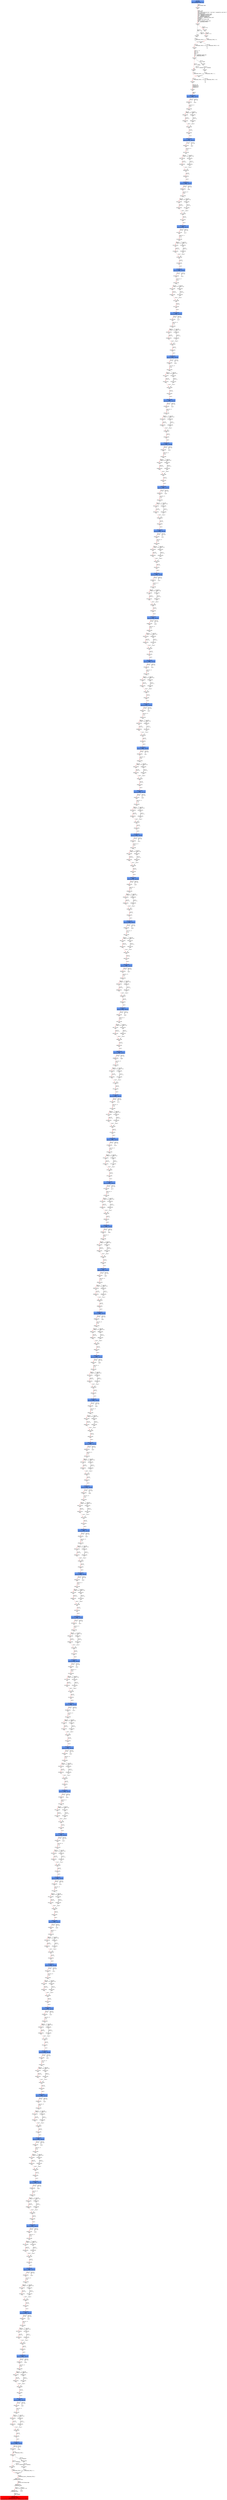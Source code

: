 digraph ARG {
node [style="filled" shape="box" color="white"]
0 [fillcolor="cornflowerblue" label="0 @ N20\nmain entry\nAbstractionState: ABS0: true\n" id="0"]
44 [label="44 @ N61\nmain\n" id="44"]
45 [label="45 @ N24\nmain\n" id="45"]
50 [label="50 @ N26\nmain\n" id="50"]
53 [label="53 @ N28\nmain\n" id="53"]
54 [label="54 @ N29\nmain\n" id="54"]
56 [label="56 @ N35\nmain\n" id="56"]
61 [label="61 @ N38\nmain\n" id="61"]
64 [label="64 @ N39\nmain\n" id="64"]
65 [label="65 @ N40\nmain\n" id="65"]
67 [label="67 @ N43\nmain\n" id="67"]
44025 [fillcolor="cornflowerblue" label="44025 @ N44\nmain\nAbstractionState: ABS2973\n" id="44025"]
44026 [label="44026 @ N45\nmain\n" id="44026"]
44045 [label="44045 @ N48\nmain\n" id="44045"]
44047 [label="44047 @ N50\nmain\n" id="44047"]
44048 [label="44048 @ N52\nmain\n" id="44048"]
44052 [label="44052 @ N49\nmain\n" id="44052"]
44053 [label="44053 @ N54\nmain\n" id="44053"]
44055 [fillcolor="cornflowerblue" label="44055 @ N44\nmain\nAbstractionState: ABS2975\n" id="44055"]
44056 [label="44056 @ N45\nmain\n" id="44056"]
44075 [label="44075 @ N48\nmain\n" id="44075"]
44077 [label="44077 @ N50\nmain\n" id="44077"]
44078 [label="44078 @ N52\nmain\n" id="44078"]
44082 [label="44082 @ N49\nmain\n" id="44082"]
44083 [label="44083 @ N54\nmain\n" id="44083"]
44085 [fillcolor="cornflowerblue" label="44085 @ N44\nmain\nAbstractionState: ABS2977\n" id="44085"]
44086 [label="44086 @ N45\nmain\n" id="44086"]
44105 [label="44105 @ N48\nmain\n" id="44105"]
44107 [label="44107 @ N50\nmain\n" id="44107"]
44108 [label="44108 @ N52\nmain\n" id="44108"]
44112 [label="44112 @ N49\nmain\n" id="44112"]
44113 [label="44113 @ N54\nmain\n" id="44113"]
44115 [fillcolor="cornflowerblue" label="44115 @ N44\nmain\nAbstractionState: ABS2979\n" id="44115"]
44116 [label="44116 @ N45\nmain\n" id="44116"]
44135 [label="44135 @ N48\nmain\n" id="44135"]
44137 [label="44137 @ N50\nmain\n" id="44137"]
44138 [label="44138 @ N52\nmain\n" id="44138"]
44142 [label="44142 @ N49\nmain\n" id="44142"]
44143 [label="44143 @ N54\nmain\n" id="44143"]
44145 [fillcolor="cornflowerblue" label="44145 @ N44\nmain\nAbstractionState: ABS2981\n" id="44145"]
44146 [label="44146 @ N45\nmain\n" id="44146"]
44165 [label="44165 @ N48\nmain\n" id="44165"]
44167 [label="44167 @ N50\nmain\n" id="44167"]
44168 [label="44168 @ N52\nmain\n" id="44168"]
44172 [label="44172 @ N49\nmain\n" id="44172"]
44173 [label="44173 @ N54\nmain\n" id="44173"]
44175 [fillcolor="cornflowerblue" label="44175 @ N44\nmain\nAbstractionState: ABS2983\n" id="44175"]
44176 [label="44176 @ N45\nmain\n" id="44176"]
44195 [label="44195 @ N48\nmain\n" id="44195"]
44197 [label="44197 @ N50\nmain\n" id="44197"]
44198 [label="44198 @ N52\nmain\n" id="44198"]
44202 [label="44202 @ N49\nmain\n" id="44202"]
44203 [label="44203 @ N54\nmain\n" id="44203"]
44205 [fillcolor="cornflowerblue" label="44205 @ N44\nmain\nAbstractionState: ABS2985\n" id="44205"]
44206 [label="44206 @ N45\nmain\n" id="44206"]
44225 [label="44225 @ N48\nmain\n" id="44225"]
44227 [label="44227 @ N50\nmain\n" id="44227"]
44228 [label="44228 @ N52\nmain\n" id="44228"]
44232 [label="44232 @ N49\nmain\n" id="44232"]
44233 [label="44233 @ N54\nmain\n" id="44233"]
44235 [fillcolor="cornflowerblue" label="44235 @ N44\nmain\nAbstractionState: ABS2987\n" id="44235"]
44236 [label="44236 @ N45\nmain\n" id="44236"]
44255 [label="44255 @ N48\nmain\n" id="44255"]
44257 [label="44257 @ N50\nmain\n" id="44257"]
44258 [label="44258 @ N52\nmain\n" id="44258"]
44262 [label="44262 @ N49\nmain\n" id="44262"]
44263 [label="44263 @ N54\nmain\n" id="44263"]
44265 [fillcolor="cornflowerblue" label="44265 @ N44\nmain\nAbstractionState: ABS2989\n" id="44265"]
44266 [label="44266 @ N45\nmain\n" id="44266"]
44285 [label="44285 @ N48\nmain\n" id="44285"]
44287 [label="44287 @ N50\nmain\n" id="44287"]
44288 [label="44288 @ N52\nmain\n" id="44288"]
44292 [label="44292 @ N49\nmain\n" id="44292"]
44293 [label="44293 @ N54\nmain\n" id="44293"]
44295 [fillcolor="cornflowerblue" label="44295 @ N44\nmain\nAbstractionState: ABS2991\n" id="44295"]
44296 [label="44296 @ N45\nmain\n" id="44296"]
44315 [label="44315 @ N48\nmain\n" id="44315"]
44317 [label="44317 @ N50\nmain\n" id="44317"]
44318 [label="44318 @ N52\nmain\n" id="44318"]
44322 [label="44322 @ N49\nmain\n" id="44322"]
44323 [label="44323 @ N54\nmain\n" id="44323"]
44325 [fillcolor="cornflowerblue" label="44325 @ N44\nmain\nAbstractionState: ABS2993\n" id="44325"]
44326 [label="44326 @ N45\nmain\n" id="44326"]
44345 [label="44345 @ N48\nmain\n" id="44345"]
44347 [label="44347 @ N50\nmain\n" id="44347"]
44348 [label="44348 @ N52\nmain\n" id="44348"]
44352 [label="44352 @ N49\nmain\n" id="44352"]
44353 [label="44353 @ N54\nmain\n" id="44353"]
44355 [fillcolor="cornflowerblue" label="44355 @ N44\nmain\nAbstractionState: ABS2995\n" id="44355"]
44356 [label="44356 @ N45\nmain\n" id="44356"]
44375 [label="44375 @ N48\nmain\n" id="44375"]
44377 [label="44377 @ N50\nmain\n" id="44377"]
44378 [label="44378 @ N52\nmain\n" id="44378"]
44382 [label="44382 @ N49\nmain\n" id="44382"]
44383 [label="44383 @ N54\nmain\n" id="44383"]
44385 [fillcolor="cornflowerblue" label="44385 @ N44\nmain\nAbstractionState: ABS2997\n" id="44385"]
44386 [label="44386 @ N45\nmain\n" id="44386"]
44405 [label="44405 @ N48\nmain\n" id="44405"]
44407 [label="44407 @ N50\nmain\n" id="44407"]
44408 [label="44408 @ N52\nmain\n" id="44408"]
44412 [label="44412 @ N49\nmain\n" id="44412"]
44413 [label="44413 @ N54\nmain\n" id="44413"]
44415 [fillcolor="cornflowerblue" label="44415 @ N44\nmain\nAbstractionState: ABS2999\n" id="44415"]
44416 [label="44416 @ N45\nmain\n" id="44416"]
44435 [label="44435 @ N48\nmain\n" id="44435"]
44437 [label="44437 @ N50\nmain\n" id="44437"]
44438 [label="44438 @ N52\nmain\n" id="44438"]
44442 [label="44442 @ N49\nmain\n" id="44442"]
44443 [label="44443 @ N54\nmain\n" id="44443"]
44445 [fillcolor="cornflowerblue" label="44445 @ N44\nmain\nAbstractionState: ABS3001\n" id="44445"]
44446 [label="44446 @ N45\nmain\n" id="44446"]
44465 [label="44465 @ N48\nmain\n" id="44465"]
44467 [label="44467 @ N50\nmain\n" id="44467"]
44468 [label="44468 @ N52\nmain\n" id="44468"]
44472 [label="44472 @ N49\nmain\n" id="44472"]
44473 [label="44473 @ N54\nmain\n" id="44473"]
44475 [fillcolor="cornflowerblue" label="44475 @ N44\nmain\nAbstractionState: ABS3003\n" id="44475"]
44476 [label="44476 @ N45\nmain\n" id="44476"]
44495 [label="44495 @ N48\nmain\n" id="44495"]
44497 [label="44497 @ N50\nmain\n" id="44497"]
44498 [label="44498 @ N52\nmain\n" id="44498"]
44502 [label="44502 @ N49\nmain\n" id="44502"]
44503 [label="44503 @ N54\nmain\n" id="44503"]
44505 [fillcolor="cornflowerblue" label="44505 @ N44\nmain\nAbstractionState: ABS3005\n" id="44505"]
44506 [label="44506 @ N45\nmain\n" id="44506"]
44525 [label="44525 @ N48\nmain\n" id="44525"]
44527 [label="44527 @ N50\nmain\n" id="44527"]
44528 [label="44528 @ N52\nmain\n" id="44528"]
44532 [label="44532 @ N49\nmain\n" id="44532"]
44533 [label="44533 @ N54\nmain\n" id="44533"]
44535 [fillcolor="cornflowerblue" label="44535 @ N44\nmain\nAbstractionState: ABS3007\n" id="44535"]
44536 [label="44536 @ N45\nmain\n" id="44536"]
44555 [label="44555 @ N48\nmain\n" id="44555"]
44557 [label="44557 @ N50\nmain\n" id="44557"]
44558 [label="44558 @ N52\nmain\n" id="44558"]
44562 [label="44562 @ N49\nmain\n" id="44562"]
44563 [label="44563 @ N54\nmain\n" id="44563"]
44565 [fillcolor="cornflowerblue" label="44565 @ N44\nmain\nAbstractionState: ABS3009\n" id="44565"]
44566 [label="44566 @ N45\nmain\n" id="44566"]
44585 [label="44585 @ N48\nmain\n" id="44585"]
44587 [label="44587 @ N50\nmain\n" id="44587"]
44588 [label="44588 @ N52\nmain\n" id="44588"]
44592 [label="44592 @ N49\nmain\n" id="44592"]
44593 [label="44593 @ N54\nmain\n" id="44593"]
44595 [fillcolor="cornflowerblue" label="44595 @ N44\nmain\nAbstractionState: ABS3011\n" id="44595"]
44596 [label="44596 @ N45\nmain\n" id="44596"]
44615 [label="44615 @ N48\nmain\n" id="44615"]
44617 [label="44617 @ N50\nmain\n" id="44617"]
44618 [label="44618 @ N52\nmain\n" id="44618"]
44622 [label="44622 @ N49\nmain\n" id="44622"]
44623 [label="44623 @ N54\nmain\n" id="44623"]
44625 [fillcolor="cornflowerblue" label="44625 @ N44\nmain\nAbstractionState: ABS3013\n" id="44625"]
44626 [label="44626 @ N45\nmain\n" id="44626"]
44645 [label="44645 @ N48\nmain\n" id="44645"]
44647 [label="44647 @ N50\nmain\n" id="44647"]
44648 [label="44648 @ N52\nmain\n" id="44648"]
44652 [label="44652 @ N49\nmain\n" id="44652"]
44653 [label="44653 @ N54\nmain\n" id="44653"]
44655 [fillcolor="cornflowerblue" label="44655 @ N44\nmain\nAbstractionState: ABS3015\n" id="44655"]
44656 [label="44656 @ N45\nmain\n" id="44656"]
44675 [label="44675 @ N48\nmain\n" id="44675"]
44677 [label="44677 @ N50\nmain\n" id="44677"]
44678 [label="44678 @ N52\nmain\n" id="44678"]
44682 [label="44682 @ N49\nmain\n" id="44682"]
44683 [label="44683 @ N54\nmain\n" id="44683"]
44685 [fillcolor="cornflowerblue" label="44685 @ N44\nmain\nAbstractionState: ABS3017\n" id="44685"]
44686 [label="44686 @ N45\nmain\n" id="44686"]
44705 [label="44705 @ N48\nmain\n" id="44705"]
44707 [label="44707 @ N50\nmain\n" id="44707"]
44708 [label="44708 @ N52\nmain\n" id="44708"]
44712 [label="44712 @ N49\nmain\n" id="44712"]
44713 [label="44713 @ N54\nmain\n" id="44713"]
44715 [fillcolor="cornflowerblue" label="44715 @ N44\nmain\nAbstractionState: ABS3019\n" id="44715"]
44716 [label="44716 @ N45\nmain\n" id="44716"]
44735 [label="44735 @ N48\nmain\n" id="44735"]
44737 [label="44737 @ N50\nmain\n" id="44737"]
44738 [label="44738 @ N52\nmain\n" id="44738"]
44742 [label="44742 @ N49\nmain\n" id="44742"]
44743 [label="44743 @ N54\nmain\n" id="44743"]
44745 [fillcolor="cornflowerblue" label="44745 @ N44\nmain\nAbstractionState: ABS3021\n" id="44745"]
44746 [label="44746 @ N45\nmain\n" id="44746"]
44765 [label="44765 @ N48\nmain\n" id="44765"]
44767 [label="44767 @ N50\nmain\n" id="44767"]
44768 [label="44768 @ N52\nmain\n" id="44768"]
44772 [label="44772 @ N49\nmain\n" id="44772"]
44773 [label="44773 @ N54\nmain\n" id="44773"]
44775 [fillcolor="cornflowerblue" label="44775 @ N44\nmain\nAbstractionState: ABS3023\n" id="44775"]
44776 [label="44776 @ N45\nmain\n" id="44776"]
44795 [label="44795 @ N48\nmain\n" id="44795"]
44797 [label="44797 @ N50\nmain\n" id="44797"]
44798 [label="44798 @ N52\nmain\n" id="44798"]
44802 [label="44802 @ N49\nmain\n" id="44802"]
44803 [label="44803 @ N54\nmain\n" id="44803"]
44805 [fillcolor="cornflowerblue" label="44805 @ N44\nmain\nAbstractionState: ABS3025\n" id="44805"]
44806 [label="44806 @ N45\nmain\n" id="44806"]
44825 [label="44825 @ N48\nmain\n" id="44825"]
44827 [label="44827 @ N50\nmain\n" id="44827"]
44828 [label="44828 @ N52\nmain\n" id="44828"]
44832 [label="44832 @ N49\nmain\n" id="44832"]
44833 [label="44833 @ N54\nmain\n" id="44833"]
44835 [fillcolor="cornflowerblue" label="44835 @ N44\nmain\nAbstractionState: ABS3027\n" id="44835"]
44836 [label="44836 @ N45\nmain\n" id="44836"]
44855 [label="44855 @ N48\nmain\n" id="44855"]
44857 [label="44857 @ N50\nmain\n" id="44857"]
44858 [label="44858 @ N52\nmain\n" id="44858"]
44862 [label="44862 @ N49\nmain\n" id="44862"]
44863 [label="44863 @ N54\nmain\n" id="44863"]
44865 [fillcolor="cornflowerblue" label="44865 @ N44\nmain\nAbstractionState: ABS3029\n" id="44865"]
44866 [label="44866 @ N45\nmain\n" id="44866"]
44885 [label="44885 @ N48\nmain\n" id="44885"]
44887 [label="44887 @ N50\nmain\n" id="44887"]
44888 [label="44888 @ N52\nmain\n" id="44888"]
44892 [label="44892 @ N49\nmain\n" id="44892"]
44893 [label="44893 @ N54\nmain\n" id="44893"]
44895 [fillcolor="cornflowerblue" label="44895 @ N44\nmain\nAbstractionState: ABS3031\n" id="44895"]
44896 [label="44896 @ N45\nmain\n" id="44896"]
44915 [label="44915 @ N48\nmain\n" id="44915"]
44917 [label="44917 @ N50\nmain\n" id="44917"]
44918 [label="44918 @ N52\nmain\n" id="44918"]
44922 [label="44922 @ N49\nmain\n" id="44922"]
44923 [label="44923 @ N54\nmain\n" id="44923"]
44925 [fillcolor="cornflowerblue" label="44925 @ N44\nmain\nAbstractionState: ABS3033\n" id="44925"]
44926 [label="44926 @ N45\nmain\n" id="44926"]
44945 [label="44945 @ N48\nmain\n" id="44945"]
44947 [label="44947 @ N50\nmain\n" id="44947"]
44948 [label="44948 @ N52\nmain\n" id="44948"]
44952 [label="44952 @ N49\nmain\n" id="44952"]
44953 [label="44953 @ N54\nmain\n" id="44953"]
44955 [fillcolor="cornflowerblue" label="44955 @ N44\nmain\nAbstractionState: ABS3035\n" id="44955"]
44956 [label="44956 @ N45\nmain\n" id="44956"]
44975 [label="44975 @ N48\nmain\n" id="44975"]
44977 [label="44977 @ N50\nmain\n" id="44977"]
44978 [label="44978 @ N52\nmain\n" id="44978"]
44982 [label="44982 @ N49\nmain\n" id="44982"]
44983 [label="44983 @ N54\nmain\n" id="44983"]
44985 [fillcolor="cornflowerblue" label="44985 @ N44\nmain\nAbstractionState: ABS3037\n" id="44985"]
44986 [label="44986 @ N45\nmain\n" id="44986"]
45005 [label="45005 @ N48\nmain\n" id="45005"]
45007 [label="45007 @ N50\nmain\n" id="45007"]
45008 [label="45008 @ N52\nmain\n" id="45008"]
45012 [label="45012 @ N49\nmain\n" id="45012"]
45013 [label="45013 @ N54\nmain\n" id="45013"]
45015 [fillcolor="cornflowerblue" label="45015 @ N44\nmain\nAbstractionState: ABS3039\n" id="45015"]
45016 [label="45016 @ N45\nmain\n" id="45016"]
45035 [label="45035 @ N48\nmain\n" id="45035"]
45037 [label="45037 @ N50\nmain\n" id="45037"]
45038 [label="45038 @ N52\nmain\n" id="45038"]
45042 [label="45042 @ N49\nmain\n" id="45042"]
45043 [label="45043 @ N54\nmain\n" id="45043"]
45045 [fillcolor="cornflowerblue" label="45045 @ N44\nmain\nAbstractionState: ABS3041\n" id="45045"]
45046 [label="45046 @ N45\nmain\n" id="45046"]
45065 [label="45065 @ N48\nmain\n" id="45065"]
45067 [label="45067 @ N50\nmain\n" id="45067"]
45068 [label="45068 @ N52\nmain\n" id="45068"]
45072 [label="45072 @ N49\nmain\n" id="45072"]
45073 [label="45073 @ N54\nmain\n" id="45073"]
45075 [fillcolor="cornflowerblue" label="45075 @ N44\nmain\nAbstractionState: ABS3043\n" id="45075"]
45076 [label="45076 @ N45\nmain\n" id="45076"]
45095 [label="45095 @ N48\nmain\n" id="45095"]
45097 [label="45097 @ N50\nmain\n" id="45097"]
45098 [label="45098 @ N52\nmain\n" id="45098"]
45102 [label="45102 @ N49\nmain\n" id="45102"]
45103 [label="45103 @ N54\nmain\n" id="45103"]
45105 [fillcolor="cornflowerblue" label="45105 @ N44\nmain\nAbstractionState: ABS3045\n" id="45105"]
45106 [label="45106 @ N45\nmain\n" id="45106"]
45125 [label="45125 @ N48\nmain\n" id="45125"]
45127 [label="45127 @ N50\nmain\n" id="45127"]
45128 [label="45128 @ N52\nmain\n" id="45128"]
45132 [label="45132 @ N49\nmain\n" id="45132"]
45133 [label="45133 @ N54\nmain\n" id="45133"]
45135 [fillcolor="cornflowerblue" label="45135 @ N44\nmain\nAbstractionState: ABS3047\n" id="45135"]
45136 [label="45136 @ N45\nmain\n" id="45136"]
45155 [label="45155 @ N48\nmain\n" id="45155"]
45157 [label="45157 @ N50\nmain\n" id="45157"]
45158 [label="45158 @ N52\nmain\n" id="45158"]
45162 [label="45162 @ N49\nmain\n" id="45162"]
45163 [label="45163 @ N54\nmain\n" id="45163"]
45165 [fillcolor="cornflowerblue" label="45165 @ N44\nmain\nAbstractionState: ABS3049\n" id="45165"]
45166 [label="45166 @ N45\nmain\n" id="45166"]
45185 [label="45185 @ N48\nmain\n" id="45185"]
45187 [label="45187 @ N50\nmain\n" id="45187"]
45188 [label="45188 @ N52\nmain\n" id="45188"]
45192 [label="45192 @ N49\nmain\n" id="45192"]
45193 [label="45193 @ N54\nmain\n" id="45193"]
45195 [fillcolor="cornflowerblue" label="45195 @ N44\nmain\nAbstractionState: ABS3051\n" id="45195"]
45196 [label="45196 @ N45\nmain\n" id="45196"]
45215 [label="45215 @ N48\nmain\n" id="45215"]
45217 [label="45217 @ N50\nmain\n" id="45217"]
45218 [label="45218 @ N52\nmain\n" id="45218"]
45222 [label="45222 @ N49\nmain\n" id="45222"]
45223 [label="45223 @ N54\nmain\n" id="45223"]
45225 [fillcolor="cornflowerblue" label="45225 @ N44\nmain\nAbstractionState: ABS3053\n" id="45225"]
45226 [label="45226 @ N45\nmain\n" id="45226"]
45245 [label="45245 @ N48\nmain\n" id="45245"]
45247 [label="45247 @ N50\nmain\n" id="45247"]
45248 [label="45248 @ N52\nmain\n" id="45248"]
45252 [label="45252 @ N49\nmain\n" id="45252"]
45253 [label="45253 @ N54\nmain\n" id="45253"]
45255 [fillcolor="cornflowerblue" label="45255 @ N44\nmain\nAbstractionState: ABS3055\n" id="45255"]
45256 [label="45256 @ N45\nmain\n" id="45256"]
45275 [label="45275 @ N48\nmain\n" id="45275"]
45277 [label="45277 @ N50\nmain\n" id="45277"]
45278 [label="45278 @ N52\nmain\n" id="45278"]
45282 [label="45282 @ N49\nmain\n" id="45282"]
45283 [label="45283 @ N54\nmain\n" id="45283"]
45285 [fillcolor="cornflowerblue" label="45285 @ N44\nmain\nAbstractionState: ABS3057\n" id="45285"]
45286 [label="45286 @ N45\nmain\n" id="45286"]
45305 [label="45305 @ N48\nmain\n" id="45305"]
45307 [label="45307 @ N50\nmain\n" id="45307"]
45308 [label="45308 @ N52\nmain\n" id="45308"]
45312 [label="45312 @ N49\nmain\n" id="45312"]
45313 [label="45313 @ N54\nmain\n" id="45313"]
45315 [fillcolor="cornflowerblue" label="45315 @ N44\nmain\nAbstractionState: ABS3059\n" id="45315"]
45316 [label="45316 @ N45\nmain\n" id="45316"]
45335 [label="45335 @ N48\nmain\n" id="45335"]
45337 [label="45337 @ N50\nmain\n" id="45337"]
45338 [label="45338 @ N52\nmain\n" id="45338"]
45342 [label="45342 @ N49\nmain\n" id="45342"]
45343 [label="45343 @ N54\nmain\n" id="45343"]
45345 [fillcolor="cornflowerblue" label="45345 @ N44\nmain\nAbstractionState: ABS3061\n" id="45345"]
45346 [label="45346 @ N45\nmain\n" id="45346"]
45365 [label="45365 @ N48\nmain\n" id="45365"]
45367 [label="45367 @ N50\nmain\n" id="45367"]
45368 [label="45368 @ N52\nmain\n" id="45368"]
45372 [label="45372 @ N49\nmain\n" id="45372"]
45373 [label="45373 @ N54\nmain\n" id="45373"]
45375 [fillcolor="cornflowerblue" label="45375 @ N44\nmain\nAbstractionState: ABS3063\n" id="45375"]
45376 [label="45376 @ N45\nmain\n" id="45376"]
45395 [label="45395 @ N48\nmain\n" id="45395"]
45397 [label="45397 @ N50\nmain\n" id="45397"]
45398 [label="45398 @ N52\nmain\n" id="45398"]
45402 [label="45402 @ N49\nmain\n" id="45402"]
45403 [label="45403 @ N54\nmain\n" id="45403"]
45405 [fillcolor="cornflowerblue" label="45405 @ N44\nmain\nAbstractionState: ABS3065\n" id="45405"]
45406 [label="45406 @ N45\nmain\n" id="45406"]
45425 [label="45425 @ N48\nmain\n" id="45425"]
45427 [label="45427 @ N50\nmain\n" id="45427"]
45428 [label="45428 @ N52\nmain\n" id="45428"]
45432 [label="45432 @ N49\nmain\n" id="45432"]
45433 [label="45433 @ N54\nmain\n" id="45433"]
45435 [fillcolor="cornflowerblue" label="45435 @ N44\nmain\nAbstractionState: ABS3067\n" id="45435"]
45436 [label="45436 @ N45\nmain\n" id="45436"]
45455 [label="45455 @ N48\nmain\n" id="45455"]
45457 [label="45457 @ N50\nmain\n" id="45457"]
45458 [label="45458 @ N52\nmain\n" id="45458"]
45462 [label="45462 @ N49\nmain\n" id="45462"]
45463 [label="45463 @ N54\nmain\n" id="45463"]
45465 [fillcolor="cornflowerblue" label="45465 @ N44\nmain\nAbstractionState: ABS3069\n" id="45465"]
45466 [label="45466 @ N45\nmain\n" id="45466"]
45485 [label="45485 @ N48\nmain\n" id="45485"]
45487 [label="45487 @ N50\nmain\n" id="45487"]
45488 [label="45488 @ N52\nmain\n" id="45488"]
45492 [label="45492 @ N49\nmain\n" id="45492"]
45493 [label="45493 @ N54\nmain\n" id="45493"]
45495 [fillcolor="cornflowerblue" label="45495 @ N44\nmain\nAbstractionState: ABS3071\n" id="45495"]
45496 [label="45496 @ N45\nmain\n" id="45496"]
45515 [label="45515 @ N48\nmain\n" id="45515"]
45517 [label="45517 @ N50\nmain\n" id="45517"]
45518 [label="45518 @ N52\nmain\n" id="45518"]
45522 [label="45522 @ N49\nmain\n" id="45522"]
45523 [label="45523 @ N54\nmain\n" id="45523"]
45525 [fillcolor="cornflowerblue" label="45525 @ N44\nmain\nAbstractionState: ABS3073\n" id="45525"]
45526 [label="45526 @ N45\nmain\n" id="45526"]
45545 [label="45545 @ N48\nmain\n" id="45545"]
45547 [label="45547 @ N50\nmain\n" id="45547"]
45548 [label="45548 @ N52\nmain\n" id="45548"]
45552 [label="45552 @ N49\nmain\n" id="45552"]
45553 [label="45553 @ N54\nmain\n" id="45553"]
45555 [fillcolor="cornflowerblue" label="45555 @ N44\nmain\nAbstractionState: ABS3075\n" id="45555"]
45556 [label="45556 @ N45\nmain\n" id="45556"]
45575 [label="45575 @ N48\nmain\n" id="45575"]
45577 [label="45577 @ N50\nmain\n" id="45577"]
45578 [label="45578 @ N52\nmain\n" id="45578"]
45582 [label="45582 @ N49\nmain\n" id="45582"]
45583 [label="45583 @ N54\nmain\n" id="45583"]
45585 [fillcolor="cornflowerblue" label="45585 @ N44\nmain\nAbstractionState: ABS3077\n" id="45585"]
45586 [label="45586 @ N45\nmain\n" id="45586"]
45605 [label="45605 @ N48\nmain\n" id="45605"]
45607 [label="45607 @ N50\nmain\n" id="45607"]
45608 [label="45608 @ N52\nmain\n" id="45608"]
45612 [label="45612 @ N49\nmain\n" id="45612"]
45613 [label="45613 @ N54\nmain\n" id="45613"]
45615 [fillcolor="cornflowerblue" label="45615 @ N44\nmain\nAbstractionState: ABS3079\n" id="45615"]
45616 [label="45616 @ N45\nmain\n" id="45616"]
45635 [label="45635 @ N48\nmain\n" id="45635"]
45637 [label="45637 @ N50\nmain\n" id="45637"]
45638 [label="45638 @ N52\nmain\n" id="45638"]
45642 [label="45642 @ N49\nmain\n" id="45642"]
45643 [label="45643 @ N54\nmain\n" id="45643"]
45645 [fillcolor="cornflowerblue" label="45645 @ N44\nmain\nAbstractionState: ABS3081\n" id="45645"]
45647 [label="45647 @ N46\nmain\n" id="45647"]
45648 [label="45648 @ N55\nmain\n" id="45648"]
45653 [label="45653 @ N58\nmain\n" id="45653"]
45656 [label="45656 @ N59\nmain\n" id="45656"]
45657 [label="45657 @ N11\n__VERIFIER_assert entry\n" id="45657"]
45658 [label="45658 @ N12\n__VERIFIER_assert\n" id="45658"]
45659 [label="45659 @ N14\n__VERIFIER_assert\n" id="45659"]
45662 [fillcolor="red" label="45662 @ N15\n__VERIFIER_assert\nAbstractionState: ABS3082\n AutomatonState: ErrorLabelAutomaton: _predefinedState_ERROR\n" id="45662"]
45649 [label="45649 @ N56\nmain\n" id="45649"]
45651 [label="45651 @ N57\nmain\n" id="45651"]
45636 [label="45636 @ N51\nmain\n" id="45636"]
45640 [label="45640 @ N53\nmain\n" id="45640"]
45606 [label="45606 @ N51\nmain\n" id="45606"]
45610 [label="45610 @ N53\nmain\n" id="45610"]
45576 [label="45576 @ N51\nmain\n" id="45576"]
45580 [label="45580 @ N53\nmain\n" id="45580"]
45546 [label="45546 @ N51\nmain\n" id="45546"]
45550 [label="45550 @ N53\nmain\n" id="45550"]
45516 [label="45516 @ N51\nmain\n" id="45516"]
45520 [label="45520 @ N53\nmain\n" id="45520"]
45486 [label="45486 @ N51\nmain\n" id="45486"]
45490 [label="45490 @ N53\nmain\n" id="45490"]
45456 [label="45456 @ N51\nmain\n" id="45456"]
45460 [label="45460 @ N53\nmain\n" id="45460"]
45426 [label="45426 @ N51\nmain\n" id="45426"]
45430 [label="45430 @ N53\nmain\n" id="45430"]
45396 [label="45396 @ N51\nmain\n" id="45396"]
45400 [label="45400 @ N53\nmain\n" id="45400"]
45366 [label="45366 @ N51\nmain\n" id="45366"]
45370 [label="45370 @ N53\nmain\n" id="45370"]
45336 [label="45336 @ N51\nmain\n" id="45336"]
45340 [label="45340 @ N53\nmain\n" id="45340"]
45306 [label="45306 @ N51\nmain\n" id="45306"]
45310 [label="45310 @ N53\nmain\n" id="45310"]
45276 [label="45276 @ N51\nmain\n" id="45276"]
45280 [label="45280 @ N53\nmain\n" id="45280"]
45246 [label="45246 @ N51\nmain\n" id="45246"]
45250 [label="45250 @ N53\nmain\n" id="45250"]
45216 [label="45216 @ N51\nmain\n" id="45216"]
45220 [label="45220 @ N53\nmain\n" id="45220"]
45186 [label="45186 @ N51\nmain\n" id="45186"]
45190 [label="45190 @ N53\nmain\n" id="45190"]
45156 [label="45156 @ N51\nmain\n" id="45156"]
45160 [label="45160 @ N53\nmain\n" id="45160"]
45126 [label="45126 @ N51\nmain\n" id="45126"]
45130 [label="45130 @ N53\nmain\n" id="45130"]
45096 [label="45096 @ N51\nmain\n" id="45096"]
45100 [label="45100 @ N53\nmain\n" id="45100"]
45066 [label="45066 @ N51\nmain\n" id="45066"]
45070 [label="45070 @ N53\nmain\n" id="45070"]
45036 [label="45036 @ N51\nmain\n" id="45036"]
45040 [label="45040 @ N53\nmain\n" id="45040"]
45006 [label="45006 @ N51\nmain\n" id="45006"]
45010 [label="45010 @ N53\nmain\n" id="45010"]
44976 [label="44976 @ N51\nmain\n" id="44976"]
44980 [label="44980 @ N53\nmain\n" id="44980"]
44946 [label="44946 @ N51\nmain\n" id="44946"]
44950 [label="44950 @ N53\nmain\n" id="44950"]
44916 [label="44916 @ N51\nmain\n" id="44916"]
44920 [label="44920 @ N53\nmain\n" id="44920"]
44886 [label="44886 @ N51\nmain\n" id="44886"]
44890 [label="44890 @ N53\nmain\n" id="44890"]
44856 [label="44856 @ N51\nmain\n" id="44856"]
44860 [label="44860 @ N53\nmain\n" id="44860"]
44826 [label="44826 @ N51\nmain\n" id="44826"]
44830 [label="44830 @ N53\nmain\n" id="44830"]
44796 [label="44796 @ N51\nmain\n" id="44796"]
44800 [label="44800 @ N53\nmain\n" id="44800"]
44766 [label="44766 @ N51\nmain\n" id="44766"]
44770 [label="44770 @ N53\nmain\n" id="44770"]
44736 [label="44736 @ N51\nmain\n" id="44736"]
44740 [label="44740 @ N53\nmain\n" id="44740"]
44706 [label="44706 @ N51\nmain\n" id="44706"]
44710 [label="44710 @ N53\nmain\n" id="44710"]
44676 [label="44676 @ N51\nmain\n" id="44676"]
44680 [label="44680 @ N53\nmain\n" id="44680"]
44646 [label="44646 @ N51\nmain\n" id="44646"]
44650 [label="44650 @ N53\nmain\n" id="44650"]
44616 [label="44616 @ N51\nmain\n" id="44616"]
44620 [label="44620 @ N53\nmain\n" id="44620"]
44586 [label="44586 @ N51\nmain\n" id="44586"]
44590 [label="44590 @ N53\nmain\n" id="44590"]
44556 [label="44556 @ N51\nmain\n" id="44556"]
44560 [label="44560 @ N53\nmain\n" id="44560"]
44526 [label="44526 @ N51\nmain\n" id="44526"]
44530 [label="44530 @ N53\nmain\n" id="44530"]
44496 [label="44496 @ N51\nmain\n" id="44496"]
44500 [label="44500 @ N53\nmain\n" id="44500"]
44466 [label="44466 @ N51\nmain\n" id="44466"]
44470 [label="44470 @ N53\nmain\n" id="44470"]
44436 [label="44436 @ N51\nmain\n" id="44436"]
44440 [label="44440 @ N53\nmain\n" id="44440"]
44406 [label="44406 @ N51\nmain\n" id="44406"]
44410 [label="44410 @ N53\nmain\n" id="44410"]
44376 [label="44376 @ N51\nmain\n" id="44376"]
44380 [label="44380 @ N53\nmain\n" id="44380"]
44346 [label="44346 @ N51\nmain\n" id="44346"]
44350 [label="44350 @ N53\nmain\n" id="44350"]
44316 [label="44316 @ N51\nmain\n" id="44316"]
44320 [label="44320 @ N53\nmain\n" id="44320"]
44286 [label="44286 @ N51\nmain\n" id="44286"]
44290 [label="44290 @ N53\nmain\n" id="44290"]
44256 [label="44256 @ N51\nmain\n" id="44256"]
44260 [label="44260 @ N53\nmain\n" id="44260"]
44226 [label="44226 @ N51\nmain\n" id="44226"]
44230 [label="44230 @ N53\nmain\n" id="44230"]
44196 [label="44196 @ N51\nmain\n" id="44196"]
44200 [label="44200 @ N53\nmain\n" id="44200"]
44166 [label="44166 @ N51\nmain\n" id="44166"]
44170 [label="44170 @ N53\nmain\n" id="44170"]
44136 [label="44136 @ N51\nmain\n" id="44136"]
44140 [label="44140 @ N53\nmain\n" id="44140"]
44106 [label="44106 @ N51\nmain\n" id="44106"]
44110 [label="44110 @ N53\nmain\n" id="44110"]
44076 [label="44076 @ N51\nmain\n" id="44076"]
44080 [label="44080 @ N53\nmain\n" id="44080"]
44046 [label="44046 @ N51\nmain\n" id="44046"]
44050 [label="44050 @ N53\nmain\n" id="44050"]
57 [label="57 @ N36\nmain\n" id="57"]
59 [label="59 @ N37\nmain\n" id="59"]
47 [label="47 @ N25\nmain\n" id="47"]
49 [label="49 @ N27\nmain\n" id="49"]
0 -> 44 [color="red" label="Line 0: \lINIT GLOBAL VARS\l" id="0 -> 44"]
44 -> 45 [color="red" label="Lines 7 - 26: \lvoid abort();\lvoid __assert_fail(const char *, const char *, unsigned int, const char *);\lvoid reach_error();\lvoid assume_abort_if_not(int cond);\lvoid __VERIFIER_assert(int cond);\lvoid __VERIFIER_assume(int);\lint __VERIFIER_nondet_int();\lunsigned int __VERIFIER_nondet_uint();\lint main();\lFunction start dummy edge\lint flag;\lflag = __VERIFIER_nondet_int();\lint __CPAchecker_TMP_0;\l" id="44 -> 45"]
45 -> 47 [color="red" label="Line 26: \l[!(flag == 0)]\l" id="45 -> 47"]
45 -> 50 [label="Line 26: \l[flag == 0]\l" id="45 -> 50"]
50 -> 53 [label="Line 0: \l__CPAchecker_TMP_0 = 1;\l" id="50 -> 53"]
53 -> 54 [color="red" label="Line 26: \l[__CPAchecker_TMP_0 != 0]\l" id="53 -> 54"]
53 -> 55 [label="Line 26: \l[!(__CPAchecker_TMP_0 != 0)]\l" id="53 -> 55"]
54 -> 56 [color="red" label="Lines 27 - 31: \lint i = 0;\lint x = 0;\lint y = 0;\lint n;\ln = __VERIFIER_nondet_int();\lint __CPAchecker_TMP_1;\l" id="54 -> 56"]
56 -> 57 [label="Line 31: \l[n >= 1000]\l" id="56 -> 57"]
56 -> 61 [color="red" label="Line 31: \l[!(n >= 1000)]\l" id="56 -> 61"]
61 -> 64 [color="red" label="Line 0: \l__CPAchecker_TMP_1 = 0;\l" id="61 -> 64"]
64 -> 65 [color="red" label="Line 31: \l[__CPAchecker_TMP_1 != 0]\l" id="64 -> 65"]
64 -> 66 [label="Line 31: \l[!(__CPAchecker_TMP_1 != 0)]\l" id="64 -> 66"]
65 -> 67 [color="red" label="Lines 33 - 33: \lunsigned int a;\lunsigned int b;\lunsigned int r;\l" id="65 -> 67"]
67 -> 44025 [color="red" label="Line 35: \lwhile\l" id="67 -> 44025"]
44025 -> 44026 [color="red" label="Line 35: \l[i < n]\l" id="44025 -> 44026"]
44025 -> 44027 [label="Line 35: \l[!(i < n)]\l" id="44025 -> 44027"]
44026 -> 44045 [color="red" label="Lines 36 - 37: \lx = x;\ly = y;\l" id="44026 -> 44045"]
44045 -> 44046 [label="Line 38: \l[flag == 0]\l" id="44045 -> 44046"]
44045 -> 44047 [color="red" label="Line 38: \l[!(flag == 0)]\l" id="44045 -> 44047"]
44047 -> 44048 [color="red" label="Line 39: \lx = x + 3;\l" id="44047 -> 44048"]
44048 -> 44052 [color="red" label="Line 0: \l\l" id="44048 -> 44052"]
44052 -> 44053 [color="red" label="Line 43: \li = i + 1;\l" id="44052 -> 44053"]
44053 -> 44055 [color="red" label="Line 0: \l\l" id="44053 -> 44055"]
44055 -> 44056 [color="red" label="Line 35: \l[i < n]\l" id="44055 -> 44056"]
44055 -> 44057 [label="Line 35: \l[!(i < n)]\l" id="44055 -> 44057"]
44056 -> 44075 [color="red" label="Lines 36 - 37: \lx = x;\ly = y;\l" id="44056 -> 44075"]
44075 -> 44076 [label="Line 38: \l[flag == 0]\l" id="44075 -> 44076"]
44075 -> 44077 [color="red" label="Line 38: \l[!(flag == 0)]\l" id="44075 -> 44077"]
44077 -> 44078 [color="red" label="Line 39: \lx = x + 3;\l" id="44077 -> 44078"]
44078 -> 44082 [color="red" label="Line 0: \l\l" id="44078 -> 44082"]
44082 -> 44083 [color="red" label="Line 43: \li = i + 1;\l" id="44082 -> 44083"]
44083 -> 44085 [color="red" label="Line 0: \l\l" id="44083 -> 44085"]
44085 -> 44086 [color="red" label="Line 35: \l[i < n]\l" id="44085 -> 44086"]
44085 -> 44087 [label="Line 35: \l[!(i < n)]\l" id="44085 -> 44087"]
44086 -> 44105 [color="red" label="Lines 36 - 37: \lx = x;\ly = y;\l" id="44086 -> 44105"]
44105 -> 44106 [label="Line 38: \l[flag == 0]\l" id="44105 -> 44106"]
44105 -> 44107 [color="red" label="Line 38: \l[!(flag == 0)]\l" id="44105 -> 44107"]
44107 -> 44108 [color="red" label="Line 39: \lx = x + 3;\l" id="44107 -> 44108"]
44108 -> 44112 [color="red" label="Line 0: \l\l" id="44108 -> 44112"]
44112 -> 44113 [color="red" label="Line 43: \li = i + 1;\l" id="44112 -> 44113"]
44113 -> 44115 [color="red" label="Line 0: \l\l" id="44113 -> 44115"]
44115 -> 44116 [color="red" label="Line 35: \l[i < n]\l" id="44115 -> 44116"]
44115 -> 44117 [label="Line 35: \l[!(i < n)]\l" id="44115 -> 44117"]
44116 -> 44135 [color="red" label="Lines 36 - 37: \lx = x;\ly = y;\l" id="44116 -> 44135"]
44135 -> 44136 [label="Line 38: \l[flag == 0]\l" id="44135 -> 44136"]
44135 -> 44137 [color="red" label="Line 38: \l[!(flag == 0)]\l" id="44135 -> 44137"]
44137 -> 44138 [color="red" label="Line 39: \lx = x + 3;\l" id="44137 -> 44138"]
44138 -> 44142 [color="red" label="Line 0: \l\l" id="44138 -> 44142"]
44142 -> 44143 [color="red" label="Line 43: \li = i + 1;\l" id="44142 -> 44143"]
44143 -> 44145 [color="red" label="Line 0: \l\l" id="44143 -> 44145"]
44145 -> 44146 [color="red" label="Line 35: \l[i < n]\l" id="44145 -> 44146"]
44145 -> 44147 [label="Line 35: \l[!(i < n)]\l" id="44145 -> 44147"]
44146 -> 44165 [color="red" label="Lines 36 - 37: \lx = x;\ly = y;\l" id="44146 -> 44165"]
44165 -> 44166 [label="Line 38: \l[flag == 0]\l" id="44165 -> 44166"]
44165 -> 44167 [color="red" label="Line 38: \l[!(flag == 0)]\l" id="44165 -> 44167"]
44167 -> 44168 [color="red" label="Line 39: \lx = x + 3;\l" id="44167 -> 44168"]
44168 -> 44172 [color="red" label="Line 0: \l\l" id="44168 -> 44172"]
44172 -> 44173 [color="red" label="Line 43: \li = i + 1;\l" id="44172 -> 44173"]
44173 -> 44175 [color="red" label="Line 0: \l\l" id="44173 -> 44175"]
44175 -> 44176 [color="red" label="Line 35: \l[i < n]\l" id="44175 -> 44176"]
44175 -> 44177 [label="Line 35: \l[!(i < n)]\l" id="44175 -> 44177"]
44176 -> 44195 [color="red" label="Lines 36 - 37: \lx = x;\ly = y;\l" id="44176 -> 44195"]
44195 -> 44196 [label="Line 38: \l[flag == 0]\l" id="44195 -> 44196"]
44195 -> 44197 [color="red" label="Line 38: \l[!(flag == 0)]\l" id="44195 -> 44197"]
44197 -> 44198 [color="red" label="Line 39: \lx = x + 3;\l" id="44197 -> 44198"]
44198 -> 44202 [color="red" label="Line 0: \l\l" id="44198 -> 44202"]
44202 -> 44203 [color="red" label="Line 43: \li = i + 1;\l" id="44202 -> 44203"]
44203 -> 44205 [color="red" label="Line 0: \l\l" id="44203 -> 44205"]
44205 -> 44206 [color="red" label="Line 35: \l[i < n]\l" id="44205 -> 44206"]
44205 -> 44207 [label="Line 35: \l[!(i < n)]\l" id="44205 -> 44207"]
44206 -> 44225 [color="red" label="Lines 36 - 37: \lx = x;\ly = y;\l" id="44206 -> 44225"]
44225 -> 44226 [label="Line 38: \l[flag == 0]\l" id="44225 -> 44226"]
44225 -> 44227 [color="red" label="Line 38: \l[!(flag == 0)]\l" id="44225 -> 44227"]
44227 -> 44228 [color="red" label="Line 39: \lx = x + 3;\l" id="44227 -> 44228"]
44228 -> 44232 [color="red" label="Line 0: \l\l" id="44228 -> 44232"]
44232 -> 44233 [color="red" label="Line 43: \li = i + 1;\l" id="44232 -> 44233"]
44233 -> 44235 [color="red" label="Line 0: \l\l" id="44233 -> 44235"]
44235 -> 44236 [color="red" label="Line 35: \l[i < n]\l" id="44235 -> 44236"]
44235 -> 44237 [label="Line 35: \l[!(i < n)]\l" id="44235 -> 44237"]
44236 -> 44255 [color="red" label="Lines 36 - 37: \lx = x;\ly = y;\l" id="44236 -> 44255"]
44255 -> 44256 [label="Line 38: \l[flag == 0]\l" id="44255 -> 44256"]
44255 -> 44257 [color="red" label="Line 38: \l[!(flag == 0)]\l" id="44255 -> 44257"]
44257 -> 44258 [color="red" label="Line 39: \lx = x + 3;\l" id="44257 -> 44258"]
44258 -> 44262 [color="red" label="Line 0: \l\l" id="44258 -> 44262"]
44262 -> 44263 [color="red" label="Line 43: \li = i + 1;\l" id="44262 -> 44263"]
44263 -> 44265 [color="red" label="Line 0: \l\l" id="44263 -> 44265"]
44265 -> 44266 [color="red" label="Line 35: \l[i < n]\l" id="44265 -> 44266"]
44265 -> 44267 [label="Line 35: \l[!(i < n)]\l" id="44265 -> 44267"]
44266 -> 44285 [color="red" label="Lines 36 - 37: \lx = x;\ly = y;\l" id="44266 -> 44285"]
44285 -> 44286 [label="Line 38: \l[flag == 0]\l" id="44285 -> 44286"]
44285 -> 44287 [color="red" label="Line 38: \l[!(flag == 0)]\l" id="44285 -> 44287"]
44287 -> 44288 [color="red" label="Line 39: \lx = x + 3;\l" id="44287 -> 44288"]
44288 -> 44292 [color="red" label="Line 0: \l\l" id="44288 -> 44292"]
44292 -> 44293 [color="red" label="Line 43: \li = i + 1;\l" id="44292 -> 44293"]
44293 -> 44295 [color="red" label="Line 0: \l\l" id="44293 -> 44295"]
44295 -> 44296 [color="red" label="Line 35: \l[i < n]\l" id="44295 -> 44296"]
44295 -> 44297 [label="Line 35: \l[!(i < n)]\l" id="44295 -> 44297"]
44296 -> 44315 [color="red" label="Lines 36 - 37: \lx = x;\ly = y;\l" id="44296 -> 44315"]
44315 -> 44316 [label="Line 38: \l[flag == 0]\l" id="44315 -> 44316"]
44315 -> 44317 [color="red" label="Line 38: \l[!(flag == 0)]\l" id="44315 -> 44317"]
44317 -> 44318 [color="red" label="Line 39: \lx = x + 3;\l" id="44317 -> 44318"]
44318 -> 44322 [color="red" label="Line 0: \l\l" id="44318 -> 44322"]
44322 -> 44323 [color="red" label="Line 43: \li = i + 1;\l" id="44322 -> 44323"]
44323 -> 44325 [color="red" label="Line 0: \l\l" id="44323 -> 44325"]
44325 -> 44326 [color="red" label="Line 35: \l[i < n]\l" id="44325 -> 44326"]
44325 -> 44327 [label="Line 35: \l[!(i < n)]\l" id="44325 -> 44327"]
44326 -> 44345 [color="red" label="Lines 36 - 37: \lx = x;\ly = y;\l" id="44326 -> 44345"]
44345 -> 44346 [label="Line 38: \l[flag == 0]\l" id="44345 -> 44346"]
44345 -> 44347 [color="red" label="Line 38: \l[!(flag == 0)]\l" id="44345 -> 44347"]
44347 -> 44348 [color="red" label="Line 39: \lx = x + 3;\l" id="44347 -> 44348"]
44348 -> 44352 [color="red" label="Line 0: \l\l" id="44348 -> 44352"]
44352 -> 44353 [color="red" label="Line 43: \li = i + 1;\l" id="44352 -> 44353"]
44353 -> 44355 [color="red" label="Line 0: \l\l" id="44353 -> 44355"]
44355 -> 44356 [color="red" label="Line 35: \l[i < n]\l" id="44355 -> 44356"]
44355 -> 44357 [label="Line 35: \l[!(i < n)]\l" id="44355 -> 44357"]
44356 -> 44375 [color="red" label="Lines 36 - 37: \lx = x;\ly = y;\l" id="44356 -> 44375"]
44375 -> 44376 [label="Line 38: \l[flag == 0]\l" id="44375 -> 44376"]
44375 -> 44377 [color="red" label="Line 38: \l[!(flag == 0)]\l" id="44375 -> 44377"]
44377 -> 44378 [color="red" label="Line 39: \lx = x + 3;\l" id="44377 -> 44378"]
44378 -> 44382 [color="red" label="Line 0: \l\l" id="44378 -> 44382"]
44382 -> 44383 [color="red" label="Line 43: \li = i + 1;\l" id="44382 -> 44383"]
44383 -> 44385 [color="red" label="Line 0: \l\l" id="44383 -> 44385"]
44385 -> 44386 [color="red" label="Line 35: \l[i < n]\l" id="44385 -> 44386"]
44385 -> 44387 [label="Line 35: \l[!(i < n)]\l" id="44385 -> 44387"]
44386 -> 44405 [color="red" label="Lines 36 - 37: \lx = x;\ly = y;\l" id="44386 -> 44405"]
44405 -> 44406 [label="Line 38: \l[flag == 0]\l" id="44405 -> 44406"]
44405 -> 44407 [color="red" label="Line 38: \l[!(flag == 0)]\l" id="44405 -> 44407"]
44407 -> 44408 [color="red" label="Line 39: \lx = x + 3;\l" id="44407 -> 44408"]
44408 -> 44412 [color="red" label="Line 0: \l\l" id="44408 -> 44412"]
44412 -> 44413 [color="red" label="Line 43: \li = i + 1;\l" id="44412 -> 44413"]
44413 -> 44415 [color="red" label="Line 0: \l\l" id="44413 -> 44415"]
44415 -> 44416 [color="red" label="Line 35: \l[i < n]\l" id="44415 -> 44416"]
44415 -> 44417 [label="Line 35: \l[!(i < n)]\l" id="44415 -> 44417"]
44416 -> 44435 [color="red" label="Lines 36 - 37: \lx = x;\ly = y;\l" id="44416 -> 44435"]
44435 -> 44436 [label="Line 38: \l[flag == 0]\l" id="44435 -> 44436"]
44435 -> 44437 [color="red" label="Line 38: \l[!(flag == 0)]\l" id="44435 -> 44437"]
44437 -> 44438 [color="red" label="Line 39: \lx = x + 3;\l" id="44437 -> 44438"]
44438 -> 44442 [color="red" label="Line 0: \l\l" id="44438 -> 44442"]
44442 -> 44443 [color="red" label="Line 43: \li = i + 1;\l" id="44442 -> 44443"]
44443 -> 44445 [color="red" label="Line 0: \l\l" id="44443 -> 44445"]
44445 -> 44446 [color="red" label="Line 35: \l[i < n]\l" id="44445 -> 44446"]
44445 -> 44447 [label="Line 35: \l[!(i < n)]\l" id="44445 -> 44447"]
44446 -> 44465 [color="red" label="Lines 36 - 37: \lx = x;\ly = y;\l" id="44446 -> 44465"]
44465 -> 44466 [label="Line 38: \l[flag == 0]\l" id="44465 -> 44466"]
44465 -> 44467 [color="red" label="Line 38: \l[!(flag == 0)]\l" id="44465 -> 44467"]
44467 -> 44468 [color="red" label="Line 39: \lx = x + 3;\l" id="44467 -> 44468"]
44468 -> 44472 [color="red" label="Line 0: \l\l" id="44468 -> 44472"]
44472 -> 44473 [color="red" label="Line 43: \li = i + 1;\l" id="44472 -> 44473"]
44473 -> 44475 [color="red" label="Line 0: \l\l" id="44473 -> 44475"]
44475 -> 44476 [color="red" label="Line 35: \l[i < n]\l" id="44475 -> 44476"]
44475 -> 44477 [label="Line 35: \l[!(i < n)]\l" id="44475 -> 44477"]
44476 -> 44495 [color="red" label="Lines 36 - 37: \lx = x;\ly = y;\l" id="44476 -> 44495"]
44495 -> 44496 [label="Line 38: \l[flag == 0]\l" id="44495 -> 44496"]
44495 -> 44497 [color="red" label="Line 38: \l[!(flag == 0)]\l" id="44495 -> 44497"]
44497 -> 44498 [color="red" label="Line 39: \lx = x + 3;\l" id="44497 -> 44498"]
44498 -> 44502 [color="red" label="Line 0: \l\l" id="44498 -> 44502"]
44502 -> 44503 [color="red" label="Line 43: \li = i + 1;\l" id="44502 -> 44503"]
44503 -> 44505 [color="red" label="Line 0: \l\l" id="44503 -> 44505"]
44505 -> 44506 [color="red" label="Line 35: \l[i < n]\l" id="44505 -> 44506"]
44505 -> 44507 [label="Line 35: \l[!(i < n)]\l" id="44505 -> 44507"]
44506 -> 44525 [color="red" label="Lines 36 - 37: \lx = x;\ly = y;\l" id="44506 -> 44525"]
44525 -> 44526 [label="Line 38: \l[flag == 0]\l" id="44525 -> 44526"]
44525 -> 44527 [color="red" label="Line 38: \l[!(flag == 0)]\l" id="44525 -> 44527"]
44527 -> 44528 [color="red" label="Line 39: \lx = x + 3;\l" id="44527 -> 44528"]
44528 -> 44532 [color="red" label="Line 0: \l\l" id="44528 -> 44532"]
44532 -> 44533 [color="red" label="Line 43: \li = i + 1;\l" id="44532 -> 44533"]
44533 -> 44535 [color="red" label="Line 0: \l\l" id="44533 -> 44535"]
44535 -> 44536 [color="red" label="Line 35: \l[i < n]\l" id="44535 -> 44536"]
44535 -> 44537 [label="Line 35: \l[!(i < n)]\l" id="44535 -> 44537"]
44536 -> 44555 [color="red" label="Lines 36 - 37: \lx = x;\ly = y;\l" id="44536 -> 44555"]
44555 -> 44556 [label="Line 38: \l[flag == 0]\l" id="44555 -> 44556"]
44555 -> 44557 [color="red" label="Line 38: \l[!(flag == 0)]\l" id="44555 -> 44557"]
44557 -> 44558 [color="red" label="Line 39: \lx = x + 3;\l" id="44557 -> 44558"]
44558 -> 44562 [color="red" label="Line 0: \l\l" id="44558 -> 44562"]
44562 -> 44563 [color="red" label="Line 43: \li = i + 1;\l" id="44562 -> 44563"]
44563 -> 44565 [color="red" label="Line 0: \l\l" id="44563 -> 44565"]
44565 -> 44566 [color="red" label="Line 35: \l[i < n]\l" id="44565 -> 44566"]
44565 -> 44567 [label="Line 35: \l[!(i < n)]\l" id="44565 -> 44567"]
44566 -> 44585 [color="red" label="Lines 36 - 37: \lx = x;\ly = y;\l" id="44566 -> 44585"]
44585 -> 44586 [label="Line 38: \l[flag == 0]\l" id="44585 -> 44586"]
44585 -> 44587 [color="red" label="Line 38: \l[!(flag == 0)]\l" id="44585 -> 44587"]
44587 -> 44588 [color="red" label="Line 39: \lx = x + 3;\l" id="44587 -> 44588"]
44588 -> 44592 [color="red" label="Line 0: \l\l" id="44588 -> 44592"]
44592 -> 44593 [color="red" label="Line 43: \li = i + 1;\l" id="44592 -> 44593"]
44593 -> 44595 [color="red" label="Line 0: \l\l" id="44593 -> 44595"]
44595 -> 44596 [color="red" label="Line 35: \l[i < n]\l" id="44595 -> 44596"]
44595 -> 44597 [label="Line 35: \l[!(i < n)]\l" id="44595 -> 44597"]
44596 -> 44615 [color="red" label="Lines 36 - 37: \lx = x;\ly = y;\l" id="44596 -> 44615"]
44615 -> 44616 [label="Line 38: \l[flag == 0]\l" id="44615 -> 44616"]
44615 -> 44617 [color="red" label="Line 38: \l[!(flag == 0)]\l" id="44615 -> 44617"]
44617 -> 44618 [color="red" label="Line 39: \lx = x + 3;\l" id="44617 -> 44618"]
44618 -> 44622 [color="red" label="Line 0: \l\l" id="44618 -> 44622"]
44622 -> 44623 [color="red" label="Line 43: \li = i + 1;\l" id="44622 -> 44623"]
44623 -> 44625 [color="red" label="Line 0: \l\l" id="44623 -> 44625"]
44625 -> 44626 [color="red" label="Line 35: \l[i < n]\l" id="44625 -> 44626"]
44625 -> 44627 [label="Line 35: \l[!(i < n)]\l" id="44625 -> 44627"]
44626 -> 44645 [color="red" label="Lines 36 - 37: \lx = x;\ly = y;\l" id="44626 -> 44645"]
44645 -> 44646 [label="Line 38: \l[flag == 0]\l" id="44645 -> 44646"]
44645 -> 44647 [color="red" label="Line 38: \l[!(flag == 0)]\l" id="44645 -> 44647"]
44647 -> 44648 [color="red" label="Line 39: \lx = x + 3;\l" id="44647 -> 44648"]
44648 -> 44652 [color="red" label="Line 0: \l\l" id="44648 -> 44652"]
44652 -> 44653 [color="red" label="Line 43: \li = i + 1;\l" id="44652 -> 44653"]
44653 -> 44655 [color="red" label="Line 0: \l\l" id="44653 -> 44655"]
44655 -> 44656 [color="red" label="Line 35: \l[i < n]\l" id="44655 -> 44656"]
44655 -> 44657 [label="Line 35: \l[!(i < n)]\l" id="44655 -> 44657"]
44656 -> 44675 [color="red" label="Lines 36 - 37: \lx = x;\ly = y;\l" id="44656 -> 44675"]
44675 -> 44676 [label="Line 38: \l[flag == 0]\l" id="44675 -> 44676"]
44675 -> 44677 [color="red" label="Line 38: \l[!(flag == 0)]\l" id="44675 -> 44677"]
44677 -> 44678 [color="red" label="Line 39: \lx = x + 3;\l" id="44677 -> 44678"]
44678 -> 44682 [color="red" label="Line 0: \l\l" id="44678 -> 44682"]
44682 -> 44683 [color="red" label="Line 43: \li = i + 1;\l" id="44682 -> 44683"]
44683 -> 44685 [color="red" label="Line 0: \l\l" id="44683 -> 44685"]
44685 -> 44686 [color="red" label="Line 35: \l[i < n]\l" id="44685 -> 44686"]
44685 -> 44687 [label="Line 35: \l[!(i < n)]\l" id="44685 -> 44687"]
44686 -> 44705 [color="red" label="Lines 36 - 37: \lx = x;\ly = y;\l" id="44686 -> 44705"]
44705 -> 44706 [label="Line 38: \l[flag == 0]\l" id="44705 -> 44706"]
44705 -> 44707 [color="red" label="Line 38: \l[!(flag == 0)]\l" id="44705 -> 44707"]
44707 -> 44708 [color="red" label="Line 39: \lx = x + 3;\l" id="44707 -> 44708"]
44708 -> 44712 [color="red" label="Line 0: \l\l" id="44708 -> 44712"]
44712 -> 44713 [color="red" label="Line 43: \li = i + 1;\l" id="44712 -> 44713"]
44713 -> 44715 [color="red" label="Line 0: \l\l" id="44713 -> 44715"]
44715 -> 44716 [color="red" label="Line 35: \l[i < n]\l" id="44715 -> 44716"]
44715 -> 44717 [label="Line 35: \l[!(i < n)]\l" id="44715 -> 44717"]
44716 -> 44735 [color="red" label="Lines 36 - 37: \lx = x;\ly = y;\l" id="44716 -> 44735"]
44735 -> 44736 [label="Line 38: \l[flag == 0]\l" id="44735 -> 44736"]
44735 -> 44737 [color="red" label="Line 38: \l[!(flag == 0)]\l" id="44735 -> 44737"]
44737 -> 44738 [color="red" label="Line 39: \lx = x + 3;\l" id="44737 -> 44738"]
44738 -> 44742 [color="red" label="Line 0: \l\l" id="44738 -> 44742"]
44742 -> 44743 [color="red" label="Line 43: \li = i + 1;\l" id="44742 -> 44743"]
44743 -> 44745 [color="red" label="Line 0: \l\l" id="44743 -> 44745"]
44745 -> 44746 [color="red" label="Line 35: \l[i < n]\l" id="44745 -> 44746"]
44745 -> 44747 [label="Line 35: \l[!(i < n)]\l" id="44745 -> 44747"]
44746 -> 44765 [color="red" label="Lines 36 - 37: \lx = x;\ly = y;\l" id="44746 -> 44765"]
44765 -> 44766 [label="Line 38: \l[flag == 0]\l" id="44765 -> 44766"]
44765 -> 44767 [color="red" label="Line 38: \l[!(flag == 0)]\l" id="44765 -> 44767"]
44767 -> 44768 [color="red" label="Line 39: \lx = x + 3;\l" id="44767 -> 44768"]
44768 -> 44772 [color="red" label="Line 0: \l\l" id="44768 -> 44772"]
44772 -> 44773 [color="red" label="Line 43: \li = i + 1;\l" id="44772 -> 44773"]
44773 -> 44775 [color="red" label="Line 0: \l\l" id="44773 -> 44775"]
44775 -> 44776 [color="red" label="Line 35: \l[i < n]\l" id="44775 -> 44776"]
44775 -> 44777 [label="Line 35: \l[!(i < n)]\l" id="44775 -> 44777"]
44776 -> 44795 [color="red" label="Lines 36 - 37: \lx = x;\ly = y;\l" id="44776 -> 44795"]
44795 -> 44796 [label="Line 38: \l[flag == 0]\l" id="44795 -> 44796"]
44795 -> 44797 [color="red" label="Line 38: \l[!(flag == 0)]\l" id="44795 -> 44797"]
44797 -> 44798 [color="red" label="Line 39: \lx = x + 3;\l" id="44797 -> 44798"]
44798 -> 44802 [color="red" label="Line 0: \l\l" id="44798 -> 44802"]
44802 -> 44803 [color="red" label="Line 43: \li = i + 1;\l" id="44802 -> 44803"]
44803 -> 44805 [color="red" label="Line 0: \l\l" id="44803 -> 44805"]
44805 -> 44806 [color="red" label="Line 35: \l[i < n]\l" id="44805 -> 44806"]
44805 -> 44807 [label="Line 35: \l[!(i < n)]\l" id="44805 -> 44807"]
44806 -> 44825 [color="red" label="Lines 36 - 37: \lx = x;\ly = y;\l" id="44806 -> 44825"]
44825 -> 44826 [label="Line 38: \l[flag == 0]\l" id="44825 -> 44826"]
44825 -> 44827 [color="red" label="Line 38: \l[!(flag == 0)]\l" id="44825 -> 44827"]
44827 -> 44828 [color="red" label="Line 39: \lx = x + 3;\l" id="44827 -> 44828"]
44828 -> 44832 [color="red" label="Line 0: \l\l" id="44828 -> 44832"]
44832 -> 44833 [color="red" label="Line 43: \li = i + 1;\l" id="44832 -> 44833"]
44833 -> 44835 [color="red" label="Line 0: \l\l" id="44833 -> 44835"]
44835 -> 44836 [color="red" label="Line 35: \l[i < n]\l" id="44835 -> 44836"]
44835 -> 44837 [label="Line 35: \l[!(i < n)]\l" id="44835 -> 44837"]
44836 -> 44855 [color="red" label="Lines 36 - 37: \lx = x;\ly = y;\l" id="44836 -> 44855"]
44855 -> 44856 [label="Line 38: \l[flag == 0]\l" id="44855 -> 44856"]
44855 -> 44857 [color="red" label="Line 38: \l[!(flag == 0)]\l" id="44855 -> 44857"]
44857 -> 44858 [color="red" label="Line 39: \lx = x + 3;\l" id="44857 -> 44858"]
44858 -> 44862 [color="red" label="Line 0: \l\l" id="44858 -> 44862"]
44862 -> 44863 [color="red" label="Line 43: \li = i + 1;\l" id="44862 -> 44863"]
44863 -> 44865 [color="red" label="Line 0: \l\l" id="44863 -> 44865"]
44865 -> 44866 [color="red" label="Line 35: \l[i < n]\l" id="44865 -> 44866"]
44865 -> 44867 [label="Line 35: \l[!(i < n)]\l" id="44865 -> 44867"]
44866 -> 44885 [color="red" label="Lines 36 - 37: \lx = x;\ly = y;\l" id="44866 -> 44885"]
44885 -> 44886 [label="Line 38: \l[flag == 0]\l" id="44885 -> 44886"]
44885 -> 44887 [color="red" label="Line 38: \l[!(flag == 0)]\l" id="44885 -> 44887"]
44887 -> 44888 [color="red" label="Line 39: \lx = x + 3;\l" id="44887 -> 44888"]
44888 -> 44892 [color="red" label="Line 0: \l\l" id="44888 -> 44892"]
44892 -> 44893 [color="red" label="Line 43: \li = i + 1;\l" id="44892 -> 44893"]
44893 -> 44895 [color="red" label="Line 0: \l\l" id="44893 -> 44895"]
44895 -> 44896 [color="red" label="Line 35: \l[i < n]\l" id="44895 -> 44896"]
44895 -> 44897 [label="Line 35: \l[!(i < n)]\l" id="44895 -> 44897"]
44896 -> 44915 [color="red" label="Lines 36 - 37: \lx = x;\ly = y;\l" id="44896 -> 44915"]
44915 -> 44916 [label="Line 38: \l[flag == 0]\l" id="44915 -> 44916"]
44915 -> 44917 [color="red" label="Line 38: \l[!(flag == 0)]\l" id="44915 -> 44917"]
44917 -> 44918 [color="red" label="Line 39: \lx = x + 3;\l" id="44917 -> 44918"]
44918 -> 44922 [color="red" label="Line 0: \l\l" id="44918 -> 44922"]
44922 -> 44923 [color="red" label="Line 43: \li = i + 1;\l" id="44922 -> 44923"]
44923 -> 44925 [color="red" label="Line 0: \l\l" id="44923 -> 44925"]
44925 -> 44926 [color="red" label="Line 35: \l[i < n]\l" id="44925 -> 44926"]
44925 -> 44927 [label="Line 35: \l[!(i < n)]\l" id="44925 -> 44927"]
44926 -> 44945 [color="red" label="Lines 36 - 37: \lx = x;\ly = y;\l" id="44926 -> 44945"]
44945 -> 44946 [label="Line 38: \l[flag == 0]\l" id="44945 -> 44946"]
44945 -> 44947 [color="red" label="Line 38: \l[!(flag == 0)]\l" id="44945 -> 44947"]
44947 -> 44948 [color="red" label="Line 39: \lx = x + 3;\l" id="44947 -> 44948"]
44948 -> 44952 [color="red" label="Line 0: \l\l" id="44948 -> 44952"]
44952 -> 44953 [color="red" label="Line 43: \li = i + 1;\l" id="44952 -> 44953"]
44953 -> 44955 [color="red" label="Line 0: \l\l" id="44953 -> 44955"]
44955 -> 44956 [color="red" label="Line 35: \l[i < n]\l" id="44955 -> 44956"]
44955 -> 44957 [label="Line 35: \l[!(i < n)]\l" id="44955 -> 44957"]
44956 -> 44975 [color="red" label="Lines 36 - 37: \lx = x;\ly = y;\l" id="44956 -> 44975"]
44975 -> 44976 [label="Line 38: \l[flag == 0]\l" id="44975 -> 44976"]
44975 -> 44977 [color="red" label="Line 38: \l[!(flag == 0)]\l" id="44975 -> 44977"]
44977 -> 44978 [color="red" label="Line 39: \lx = x + 3;\l" id="44977 -> 44978"]
44978 -> 44982 [color="red" label="Line 0: \l\l" id="44978 -> 44982"]
44982 -> 44983 [color="red" label="Line 43: \li = i + 1;\l" id="44982 -> 44983"]
44983 -> 44985 [color="red" label="Line 0: \l\l" id="44983 -> 44985"]
44985 -> 44986 [color="red" label="Line 35: \l[i < n]\l" id="44985 -> 44986"]
44985 -> 44987 [label="Line 35: \l[!(i < n)]\l" id="44985 -> 44987"]
44986 -> 45005 [color="red" label="Lines 36 - 37: \lx = x;\ly = y;\l" id="44986 -> 45005"]
45005 -> 45006 [label="Line 38: \l[flag == 0]\l" id="45005 -> 45006"]
45005 -> 45007 [color="red" label="Line 38: \l[!(flag == 0)]\l" id="45005 -> 45007"]
45007 -> 45008 [color="red" label="Line 39: \lx = x + 3;\l" id="45007 -> 45008"]
45008 -> 45012 [color="red" label="Line 0: \l\l" id="45008 -> 45012"]
45012 -> 45013 [color="red" label="Line 43: \li = i + 1;\l" id="45012 -> 45013"]
45013 -> 45015 [color="red" label="Line 0: \l\l" id="45013 -> 45015"]
45015 -> 45016 [color="red" label="Line 35: \l[i < n]\l" id="45015 -> 45016"]
45015 -> 45017 [label="Line 35: \l[!(i < n)]\l" id="45015 -> 45017"]
45016 -> 45035 [color="red" label="Lines 36 - 37: \lx = x;\ly = y;\l" id="45016 -> 45035"]
45035 -> 45036 [label="Line 38: \l[flag == 0]\l" id="45035 -> 45036"]
45035 -> 45037 [color="red" label="Line 38: \l[!(flag == 0)]\l" id="45035 -> 45037"]
45037 -> 45038 [color="red" label="Line 39: \lx = x + 3;\l" id="45037 -> 45038"]
45038 -> 45042 [color="red" label="Line 0: \l\l" id="45038 -> 45042"]
45042 -> 45043 [color="red" label="Line 43: \li = i + 1;\l" id="45042 -> 45043"]
45043 -> 45045 [color="red" label="Line 0: \l\l" id="45043 -> 45045"]
45045 -> 45046 [color="red" label="Line 35: \l[i < n]\l" id="45045 -> 45046"]
45045 -> 45047 [label="Line 35: \l[!(i < n)]\l" id="45045 -> 45047"]
45046 -> 45065 [color="red" label="Lines 36 - 37: \lx = x;\ly = y;\l" id="45046 -> 45065"]
45065 -> 45066 [label="Line 38: \l[flag == 0]\l" id="45065 -> 45066"]
45065 -> 45067 [color="red" label="Line 38: \l[!(flag == 0)]\l" id="45065 -> 45067"]
45067 -> 45068 [color="red" label="Line 39: \lx = x + 3;\l" id="45067 -> 45068"]
45068 -> 45072 [color="red" label="Line 0: \l\l" id="45068 -> 45072"]
45072 -> 45073 [color="red" label="Line 43: \li = i + 1;\l" id="45072 -> 45073"]
45073 -> 45075 [color="red" label="Line 0: \l\l" id="45073 -> 45075"]
45075 -> 45076 [color="red" label="Line 35: \l[i < n]\l" id="45075 -> 45076"]
45075 -> 45077 [label="Line 35: \l[!(i < n)]\l" id="45075 -> 45077"]
45076 -> 45095 [color="red" label="Lines 36 - 37: \lx = x;\ly = y;\l" id="45076 -> 45095"]
45095 -> 45096 [label="Line 38: \l[flag == 0]\l" id="45095 -> 45096"]
45095 -> 45097 [color="red" label="Line 38: \l[!(flag == 0)]\l" id="45095 -> 45097"]
45097 -> 45098 [color="red" label="Line 39: \lx = x + 3;\l" id="45097 -> 45098"]
45098 -> 45102 [color="red" label="Line 0: \l\l" id="45098 -> 45102"]
45102 -> 45103 [color="red" label="Line 43: \li = i + 1;\l" id="45102 -> 45103"]
45103 -> 45105 [color="red" label="Line 0: \l\l" id="45103 -> 45105"]
45105 -> 45106 [color="red" label="Line 35: \l[i < n]\l" id="45105 -> 45106"]
45105 -> 45107 [label="Line 35: \l[!(i < n)]\l" id="45105 -> 45107"]
45106 -> 45125 [color="red" label="Lines 36 - 37: \lx = x;\ly = y;\l" id="45106 -> 45125"]
45125 -> 45126 [label="Line 38: \l[flag == 0]\l" id="45125 -> 45126"]
45125 -> 45127 [color="red" label="Line 38: \l[!(flag == 0)]\l" id="45125 -> 45127"]
45127 -> 45128 [color="red" label="Line 39: \lx = x + 3;\l" id="45127 -> 45128"]
45128 -> 45132 [color="red" label="Line 0: \l\l" id="45128 -> 45132"]
45132 -> 45133 [color="red" label="Line 43: \li = i + 1;\l" id="45132 -> 45133"]
45133 -> 45135 [color="red" label="Line 0: \l\l" id="45133 -> 45135"]
45135 -> 45136 [color="red" label="Line 35: \l[i < n]\l" id="45135 -> 45136"]
45135 -> 45137 [label="Line 35: \l[!(i < n)]\l" id="45135 -> 45137"]
45136 -> 45155 [color="red" label="Lines 36 - 37: \lx = x;\ly = y;\l" id="45136 -> 45155"]
45155 -> 45156 [label="Line 38: \l[flag == 0]\l" id="45155 -> 45156"]
45155 -> 45157 [color="red" label="Line 38: \l[!(flag == 0)]\l" id="45155 -> 45157"]
45157 -> 45158 [color="red" label="Line 39: \lx = x + 3;\l" id="45157 -> 45158"]
45158 -> 45162 [color="red" label="Line 0: \l\l" id="45158 -> 45162"]
45162 -> 45163 [color="red" label="Line 43: \li = i + 1;\l" id="45162 -> 45163"]
45163 -> 45165 [color="red" label="Line 0: \l\l" id="45163 -> 45165"]
45165 -> 45166 [color="red" label="Line 35: \l[i < n]\l" id="45165 -> 45166"]
45165 -> 45167 [label="Line 35: \l[!(i < n)]\l" id="45165 -> 45167"]
45166 -> 45185 [color="red" label="Lines 36 - 37: \lx = x;\ly = y;\l" id="45166 -> 45185"]
45185 -> 45186 [label="Line 38: \l[flag == 0]\l" id="45185 -> 45186"]
45185 -> 45187 [color="red" label="Line 38: \l[!(flag == 0)]\l" id="45185 -> 45187"]
45187 -> 45188 [color="red" label="Line 39: \lx = x + 3;\l" id="45187 -> 45188"]
45188 -> 45192 [color="red" label="Line 0: \l\l" id="45188 -> 45192"]
45192 -> 45193 [color="red" label="Line 43: \li = i + 1;\l" id="45192 -> 45193"]
45193 -> 45195 [color="red" label="Line 0: \l\l" id="45193 -> 45195"]
45195 -> 45196 [color="red" label="Line 35: \l[i < n]\l" id="45195 -> 45196"]
45195 -> 45197 [label="Line 35: \l[!(i < n)]\l" id="45195 -> 45197"]
45196 -> 45215 [color="red" label="Lines 36 - 37: \lx = x;\ly = y;\l" id="45196 -> 45215"]
45215 -> 45216 [label="Line 38: \l[flag == 0]\l" id="45215 -> 45216"]
45215 -> 45217 [color="red" label="Line 38: \l[!(flag == 0)]\l" id="45215 -> 45217"]
45217 -> 45218 [color="red" label="Line 39: \lx = x + 3;\l" id="45217 -> 45218"]
45218 -> 45222 [color="red" label="Line 0: \l\l" id="45218 -> 45222"]
45222 -> 45223 [color="red" label="Line 43: \li = i + 1;\l" id="45222 -> 45223"]
45223 -> 45225 [color="red" label="Line 0: \l\l" id="45223 -> 45225"]
45225 -> 45226 [color="red" label="Line 35: \l[i < n]\l" id="45225 -> 45226"]
45225 -> 45227 [label="Line 35: \l[!(i < n)]\l" id="45225 -> 45227"]
45226 -> 45245 [color="red" label="Lines 36 - 37: \lx = x;\ly = y;\l" id="45226 -> 45245"]
45245 -> 45246 [label="Line 38: \l[flag == 0]\l" id="45245 -> 45246"]
45245 -> 45247 [color="red" label="Line 38: \l[!(flag == 0)]\l" id="45245 -> 45247"]
45247 -> 45248 [color="red" label="Line 39: \lx = x + 3;\l" id="45247 -> 45248"]
45248 -> 45252 [color="red" label="Line 0: \l\l" id="45248 -> 45252"]
45252 -> 45253 [color="red" label="Line 43: \li = i + 1;\l" id="45252 -> 45253"]
45253 -> 45255 [color="red" label="Line 0: \l\l" id="45253 -> 45255"]
45255 -> 45256 [color="red" label="Line 35: \l[i < n]\l" id="45255 -> 45256"]
45255 -> 45257 [label="Line 35: \l[!(i < n)]\l" id="45255 -> 45257"]
45256 -> 45275 [color="red" label="Lines 36 - 37: \lx = x;\ly = y;\l" id="45256 -> 45275"]
45275 -> 45276 [label="Line 38: \l[flag == 0]\l" id="45275 -> 45276"]
45275 -> 45277 [color="red" label="Line 38: \l[!(flag == 0)]\l" id="45275 -> 45277"]
45277 -> 45278 [color="red" label="Line 39: \lx = x + 3;\l" id="45277 -> 45278"]
45278 -> 45282 [color="red" label="Line 0: \l\l" id="45278 -> 45282"]
45282 -> 45283 [color="red" label="Line 43: \li = i + 1;\l" id="45282 -> 45283"]
45283 -> 45285 [color="red" label="Line 0: \l\l" id="45283 -> 45285"]
45285 -> 45286 [color="red" label="Line 35: \l[i < n]\l" id="45285 -> 45286"]
45285 -> 45287 [label="Line 35: \l[!(i < n)]\l" id="45285 -> 45287"]
45286 -> 45305 [color="red" label="Lines 36 - 37: \lx = x;\ly = y;\l" id="45286 -> 45305"]
45305 -> 45306 [label="Line 38: \l[flag == 0]\l" id="45305 -> 45306"]
45305 -> 45307 [color="red" label="Line 38: \l[!(flag == 0)]\l" id="45305 -> 45307"]
45307 -> 45308 [color="red" label="Line 39: \lx = x + 3;\l" id="45307 -> 45308"]
45308 -> 45312 [color="red" label="Line 0: \l\l" id="45308 -> 45312"]
45312 -> 45313 [color="red" label="Line 43: \li = i + 1;\l" id="45312 -> 45313"]
45313 -> 45315 [color="red" label="Line 0: \l\l" id="45313 -> 45315"]
45315 -> 45316 [color="red" label="Line 35: \l[i < n]\l" id="45315 -> 45316"]
45315 -> 45317 [label="Line 35: \l[!(i < n)]\l" id="45315 -> 45317"]
45316 -> 45335 [color="red" label="Lines 36 - 37: \lx = x;\ly = y;\l" id="45316 -> 45335"]
45335 -> 45336 [label="Line 38: \l[flag == 0]\l" id="45335 -> 45336"]
45335 -> 45337 [color="red" label="Line 38: \l[!(flag == 0)]\l" id="45335 -> 45337"]
45337 -> 45338 [color="red" label="Line 39: \lx = x + 3;\l" id="45337 -> 45338"]
45338 -> 45342 [color="red" label="Line 0: \l\l" id="45338 -> 45342"]
45342 -> 45343 [color="red" label="Line 43: \li = i + 1;\l" id="45342 -> 45343"]
45343 -> 45345 [color="red" label="Line 0: \l\l" id="45343 -> 45345"]
45345 -> 45346 [color="red" label="Line 35: \l[i < n]\l" id="45345 -> 45346"]
45345 -> 45347 [label="Line 35: \l[!(i < n)]\l" id="45345 -> 45347"]
45346 -> 45365 [color="red" label="Lines 36 - 37: \lx = x;\ly = y;\l" id="45346 -> 45365"]
45365 -> 45366 [label="Line 38: \l[flag == 0]\l" id="45365 -> 45366"]
45365 -> 45367 [color="red" label="Line 38: \l[!(flag == 0)]\l" id="45365 -> 45367"]
45367 -> 45368 [color="red" label="Line 39: \lx = x + 3;\l" id="45367 -> 45368"]
45368 -> 45372 [color="red" label="Line 0: \l\l" id="45368 -> 45372"]
45372 -> 45373 [color="red" label="Line 43: \li = i + 1;\l" id="45372 -> 45373"]
45373 -> 45375 [color="red" label="Line 0: \l\l" id="45373 -> 45375"]
45375 -> 45376 [color="red" label="Line 35: \l[i < n]\l" id="45375 -> 45376"]
45375 -> 45377 [label="Line 35: \l[!(i < n)]\l" id="45375 -> 45377"]
45376 -> 45395 [color="red" label="Lines 36 - 37: \lx = x;\ly = y;\l" id="45376 -> 45395"]
45395 -> 45396 [label="Line 38: \l[flag == 0]\l" id="45395 -> 45396"]
45395 -> 45397 [color="red" label="Line 38: \l[!(flag == 0)]\l" id="45395 -> 45397"]
45397 -> 45398 [color="red" label="Line 39: \lx = x + 3;\l" id="45397 -> 45398"]
45398 -> 45402 [color="red" label="Line 0: \l\l" id="45398 -> 45402"]
45402 -> 45403 [color="red" label="Line 43: \li = i + 1;\l" id="45402 -> 45403"]
45403 -> 45405 [color="red" label="Line 0: \l\l" id="45403 -> 45405"]
45405 -> 45406 [color="red" label="Line 35: \l[i < n]\l" id="45405 -> 45406"]
45405 -> 45407 [label="Line 35: \l[!(i < n)]\l" id="45405 -> 45407"]
45406 -> 45425 [color="red" label="Lines 36 - 37: \lx = x;\ly = y;\l" id="45406 -> 45425"]
45425 -> 45426 [label="Line 38: \l[flag == 0]\l" id="45425 -> 45426"]
45425 -> 45427 [color="red" label="Line 38: \l[!(flag == 0)]\l" id="45425 -> 45427"]
45427 -> 45428 [color="red" label="Line 39: \lx = x + 3;\l" id="45427 -> 45428"]
45428 -> 45432 [color="red" label="Line 0: \l\l" id="45428 -> 45432"]
45432 -> 45433 [color="red" label="Line 43: \li = i + 1;\l" id="45432 -> 45433"]
45433 -> 45435 [color="red" label="Line 0: \l\l" id="45433 -> 45435"]
45435 -> 45436 [color="red" label="Line 35: \l[i < n]\l" id="45435 -> 45436"]
45435 -> 45437 [label="Line 35: \l[!(i < n)]\l" id="45435 -> 45437"]
45436 -> 45455 [color="red" label="Lines 36 - 37: \lx = x;\ly = y;\l" id="45436 -> 45455"]
45455 -> 45456 [label="Line 38: \l[flag == 0]\l" id="45455 -> 45456"]
45455 -> 45457 [color="red" label="Line 38: \l[!(flag == 0)]\l" id="45455 -> 45457"]
45457 -> 45458 [color="red" label="Line 39: \lx = x + 3;\l" id="45457 -> 45458"]
45458 -> 45462 [color="red" label="Line 0: \l\l" id="45458 -> 45462"]
45462 -> 45463 [color="red" label="Line 43: \li = i + 1;\l" id="45462 -> 45463"]
45463 -> 45465 [color="red" label="Line 0: \l\l" id="45463 -> 45465"]
45465 -> 45466 [color="red" label="Line 35: \l[i < n]\l" id="45465 -> 45466"]
45465 -> 45467 [label="Line 35: \l[!(i < n)]\l" id="45465 -> 45467"]
45466 -> 45485 [color="red" label="Lines 36 - 37: \lx = x;\ly = y;\l" id="45466 -> 45485"]
45485 -> 45486 [label="Line 38: \l[flag == 0]\l" id="45485 -> 45486"]
45485 -> 45487 [color="red" label="Line 38: \l[!(flag == 0)]\l" id="45485 -> 45487"]
45487 -> 45488 [color="red" label="Line 39: \lx = x + 3;\l" id="45487 -> 45488"]
45488 -> 45492 [color="red" label="Line 0: \l\l" id="45488 -> 45492"]
45492 -> 45493 [color="red" label="Line 43: \li = i + 1;\l" id="45492 -> 45493"]
45493 -> 45495 [color="red" label="Line 0: \l\l" id="45493 -> 45495"]
45495 -> 45496 [color="red" label="Line 35: \l[i < n]\l" id="45495 -> 45496"]
45495 -> 45497 [label="Line 35: \l[!(i < n)]\l" id="45495 -> 45497"]
45496 -> 45515 [color="red" label="Lines 36 - 37: \lx = x;\ly = y;\l" id="45496 -> 45515"]
45515 -> 45516 [label="Line 38: \l[flag == 0]\l" id="45515 -> 45516"]
45515 -> 45517 [color="red" label="Line 38: \l[!(flag == 0)]\l" id="45515 -> 45517"]
45517 -> 45518 [color="red" label="Line 39: \lx = x + 3;\l" id="45517 -> 45518"]
45518 -> 45522 [color="red" label="Line 0: \l\l" id="45518 -> 45522"]
45522 -> 45523 [color="red" label="Line 43: \li = i + 1;\l" id="45522 -> 45523"]
45523 -> 45525 [color="red" label="Line 0: \l\l" id="45523 -> 45525"]
45525 -> 45526 [color="red" label="Line 35: \l[i < n]\l" id="45525 -> 45526"]
45525 -> 45527 [label="Line 35: \l[!(i < n)]\l" id="45525 -> 45527"]
45526 -> 45545 [color="red" label="Lines 36 - 37: \lx = x;\ly = y;\l" id="45526 -> 45545"]
45545 -> 45546 [label="Line 38: \l[flag == 0]\l" id="45545 -> 45546"]
45545 -> 45547 [color="red" label="Line 38: \l[!(flag == 0)]\l" id="45545 -> 45547"]
45547 -> 45548 [color="red" label="Line 39: \lx = x + 3;\l" id="45547 -> 45548"]
45548 -> 45552 [color="red" label="Line 0: \l\l" id="45548 -> 45552"]
45552 -> 45553 [color="red" label="Line 43: \li = i + 1;\l" id="45552 -> 45553"]
45553 -> 45555 [color="red" label="Line 0: \l\l" id="45553 -> 45555"]
45555 -> 45556 [color="red" label="Line 35: \l[i < n]\l" id="45555 -> 45556"]
45555 -> 45557 [label="Line 35: \l[!(i < n)]\l" id="45555 -> 45557"]
45556 -> 45575 [color="red" label="Lines 36 - 37: \lx = x;\ly = y;\l" id="45556 -> 45575"]
45575 -> 45576 [label="Line 38: \l[flag == 0]\l" id="45575 -> 45576"]
45575 -> 45577 [color="red" label="Line 38: \l[!(flag == 0)]\l" id="45575 -> 45577"]
45577 -> 45578 [color="red" label="Line 39: \lx = x + 3;\l" id="45577 -> 45578"]
45578 -> 45582 [color="red" label="Line 0: \l\l" id="45578 -> 45582"]
45582 -> 45583 [color="red" label="Line 43: \li = i + 1;\l" id="45582 -> 45583"]
45583 -> 45585 [color="red" label="Line 0: \l\l" id="45583 -> 45585"]
45585 -> 45586 [color="red" label="Line 35: \l[i < n]\l" id="45585 -> 45586"]
45585 -> 45587 [label="Line 35: \l[!(i < n)]\l" id="45585 -> 45587"]
45586 -> 45605 [color="red" label="Lines 36 - 37: \lx = x;\ly = y;\l" id="45586 -> 45605"]
45605 -> 45606 [label="Line 38: \l[flag == 0]\l" id="45605 -> 45606"]
45605 -> 45607 [color="red" label="Line 38: \l[!(flag == 0)]\l" id="45605 -> 45607"]
45607 -> 45608 [color="red" label="Line 39: \lx = x + 3;\l" id="45607 -> 45608"]
45608 -> 45612 [color="red" label="Line 0: \l\l" id="45608 -> 45612"]
45612 -> 45613 [color="red" label="Line 43: \li = i + 1;\l" id="45612 -> 45613"]
45613 -> 45615 [color="red" label="Line 0: \l\l" id="45613 -> 45615"]
45615 -> 45616 [color="red" label="Line 35: \l[i < n]\l" id="45615 -> 45616"]
45615 -> 45617 [label="Line 35: \l[!(i < n)]\l" id="45615 -> 45617"]
45616 -> 45635 [color="red" label="Lines 36 - 37: \lx = x;\ly = y;\l" id="45616 -> 45635"]
45635 -> 45636 [label="Line 38: \l[flag == 0]\l" id="45635 -> 45636"]
45635 -> 45637 [color="red" label="Line 38: \l[!(flag == 0)]\l" id="45635 -> 45637"]
45637 -> 45638 [color="red" label="Line 39: \lx = x + 3;\l" id="45637 -> 45638"]
45638 -> 45642 [color="red" label="Line 0: \l\l" id="45638 -> 45642"]
45642 -> 45643 [color="red" label="Line 43: \li = i + 1;\l" id="45642 -> 45643"]
45643 -> 45645 [color="red" label="Line 0: \l\l" id="45643 -> 45645"]
45645 -> 45646 [label="Line 35: \l[i < n]\l" id="45645 -> 45646"]
45645 -> 45647 [color="red" label="Line 35: \l[!(i < n)]\l" id="45645 -> 45647"]
45647 -> 45648 [color="red" label="Line 45: \lint __CPAchecker_TMP_2;\l" id="45647 -> 45648"]
45648 -> 45649 [label="Line 45: \l[x <= 3000003]\l" id="45648 -> 45649"]
45648 -> 45653 [color="red" label="Line 45: \l[!(x <= 3000003)]\l" id="45648 -> 45653"]
45653 -> 45656 [color="red" label="Line 0: \l__CPAchecker_TMP_2 = 0;\l" id="45653 -> 45656"]
45656 -> 45657 [color="red" label="Line 45: \l__VERIFIER_assert(__CPAchecker_TMP_2)\l" id="45656 -> 45657"]
45657 -> 45658 [color="red" label="Line 0: \lFunction start dummy edge\l" id="45657 -> 45658"]
45658 -> 45659 [color="red" label="Line 15: \l[cond == 0]\l" id="45658 -> 45659"]
45658 -> 45660 [label="Line 15: \l[!(cond == 0)]\l" id="45658 -> 45660"]
45659 -> 45662 [color="red" label="Line 16: \lLabel: ERROR\l" id="45659 -> 45662"]
45649 -> 45651 [label="Line 45: \l[y <= 2000002]\l" id="45649 -> 45651"]
45649 -> 45653 [label="Line 45: \l[!(y <= 2000002)]\l" id="45649 -> 45653"]
45651 -> 45656 [label="Line 0: \l__CPAchecker_TMP_2 = 1;\l" id="45651 -> 45656"]
45636 -> 45640 [label="Line 41: \ly = y + 2;\l" id="45636 -> 45640"]
45640 -> 45642 [label="Line 0: \l\l" id="45640 -> 45642"]
45606 -> 45610 [label="Line 41: \ly = y + 2;\l" id="45606 -> 45610"]
45610 -> 45612 [label="Line 0: \l\l" id="45610 -> 45612"]
45576 -> 45580 [label="Line 41: \ly = y + 2;\l" id="45576 -> 45580"]
45580 -> 45582 [label="Line 0: \l\l" id="45580 -> 45582"]
45546 -> 45550 [label="Line 41: \ly = y + 2;\l" id="45546 -> 45550"]
45550 -> 45552 [label="Line 0: \l\l" id="45550 -> 45552"]
45516 -> 45520 [label="Line 41: \ly = y + 2;\l" id="45516 -> 45520"]
45520 -> 45522 [label="Line 0: \l\l" id="45520 -> 45522"]
45486 -> 45490 [label="Line 41: \ly = y + 2;\l" id="45486 -> 45490"]
45490 -> 45492 [label="Line 0: \l\l" id="45490 -> 45492"]
45456 -> 45460 [label="Line 41: \ly = y + 2;\l" id="45456 -> 45460"]
45460 -> 45462 [label="Line 0: \l\l" id="45460 -> 45462"]
45426 -> 45430 [label="Line 41: \ly = y + 2;\l" id="45426 -> 45430"]
45430 -> 45432 [label="Line 0: \l\l" id="45430 -> 45432"]
45396 -> 45400 [label="Line 41: \ly = y + 2;\l" id="45396 -> 45400"]
45400 -> 45402 [label="Line 0: \l\l" id="45400 -> 45402"]
45366 -> 45370 [label="Line 41: \ly = y + 2;\l" id="45366 -> 45370"]
45370 -> 45372 [label="Line 0: \l\l" id="45370 -> 45372"]
45336 -> 45340 [label="Line 41: \ly = y + 2;\l" id="45336 -> 45340"]
45340 -> 45342 [label="Line 0: \l\l" id="45340 -> 45342"]
45306 -> 45310 [label="Line 41: \ly = y + 2;\l" id="45306 -> 45310"]
45310 -> 45312 [label="Line 0: \l\l" id="45310 -> 45312"]
45276 -> 45280 [label="Line 41: \ly = y + 2;\l" id="45276 -> 45280"]
45280 -> 45282 [label="Line 0: \l\l" id="45280 -> 45282"]
45246 -> 45250 [label="Line 41: \ly = y + 2;\l" id="45246 -> 45250"]
45250 -> 45252 [label="Line 0: \l\l" id="45250 -> 45252"]
45216 -> 45220 [label="Line 41: \ly = y + 2;\l" id="45216 -> 45220"]
45220 -> 45222 [label="Line 0: \l\l" id="45220 -> 45222"]
45186 -> 45190 [label="Line 41: \ly = y + 2;\l" id="45186 -> 45190"]
45190 -> 45192 [label="Line 0: \l\l" id="45190 -> 45192"]
45156 -> 45160 [label="Line 41: \ly = y + 2;\l" id="45156 -> 45160"]
45160 -> 45162 [label="Line 0: \l\l" id="45160 -> 45162"]
45126 -> 45130 [label="Line 41: \ly = y + 2;\l" id="45126 -> 45130"]
45130 -> 45132 [label="Line 0: \l\l" id="45130 -> 45132"]
45096 -> 45100 [label="Line 41: \ly = y + 2;\l" id="45096 -> 45100"]
45100 -> 45102 [label="Line 0: \l\l" id="45100 -> 45102"]
45066 -> 45070 [label="Line 41: \ly = y + 2;\l" id="45066 -> 45070"]
45070 -> 45072 [label="Line 0: \l\l" id="45070 -> 45072"]
45036 -> 45040 [label="Line 41: \ly = y + 2;\l" id="45036 -> 45040"]
45040 -> 45042 [label="Line 0: \l\l" id="45040 -> 45042"]
45006 -> 45010 [label="Line 41: \ly = y + 2;\l" id="45006 -> 45010"]
45010 -> 45012 [label="Line 0: \l\l" id="45010 -> 45012"]
44976 -> 44980 [label="Line 41: \ly = y + 2;\l" id="44976 -> 44980"]
44980 -> 44982 [label="Line 0: \l\l" id="44980 -> 44982"]
44946 -> 44950 [label="Line 41: \ly = y + 2;\l" id="44946 -> 44950"]
44950 -> 44952 [label="Line 0: \l\l" id="44950 -> 44952"]
44916 -> 44920 [label="Line 41: \ly = y + 2;\l" id="44916 -> 44920"]
44920 -> 44922 [label="Line 0: \l\l" id="44920 -> 44922"]
44886 -> 44890 [label="Line 41: \ly = y + 2;\l" id="44886 -> 44890"]
44890 -> 44892 [label="Line 0: \l\l" id="44890 -> 44892"]
44856 -> 44860 [label="Line 41: \ly = y + 2;\l" id="44856 -> 44860"]
44860 -> 44862 [label="Line 0: \l\l" id="44860 -> 44862"]
44826 -> 44830 [label="Line 41: \ly = y + 2;\l" id="44826 -> 44830"]
44830 -> 44832 [label="Line 0: \l\l" id="44830 -> 44832"]
44796 -> 44800 [label="Line 41: \ly = y + 2;\l" id="44796 -> 44800"]
44800 -> 44802 [label="Line 0: \l\l" id="44800 -> 44802"]
44766 -> 44770 [label="Line 41: \ly = y + 2;\l" id="44766 -> 44770"]
44770 -> 44772 [label="Line 0: \l\l" id="44770 -> 44772"]
44736 -> 44740 [label="Line 41: \ly = y + 2;\l" id="44736 -> 44740"]
44740 -> 44742 [label="Line 0: \l\l" id="44740 -> 44742"]
44706 -> 44710 [label="Line 41: \ly = y + 2;\l" id="44706 -> 44710"]
44710 -> 44712 [label="Line 0: \l\l" id="44710 -> 44712"]
44676 -> 44680 [label="Line 41: \ly = y + 2;\l" id="44676 -> 44680"]
44680 -> 44682 [label="Line 0: \l\l" id="44680 -> 44682"]
44646 -> 44650 [label="Line 41: \ly = y + 2;\l" id="44646 -> 44650"]
44650 -> 44652 [label="Line 0: \l\l" id="44650 -> 44652"]
44616 -> 44620 [label="Line 41: \ly = y + 2;\l" id="44616 -> 44620"]
44620 -> 44622 [label="Line 0: \l\l" id="44620 -> 44622"]
44586 -> 44590 [label="Line 41: \ly = y + 2;\l" id="44586 -> 44590"]
44590 -> 44592 [label="Line 0: \l\l" id="44590 -> 44592"]
44556 -> 44560 [label="Line 41: \ly = y + 2;\l" id="44556 -> 44560"]
44560 -> 44562 [label="Line 0: \l\l" id="44560 -> 44562"]
44526 -> 44530 [label="Line 41: \ly = y + 2;\l" id="44526 -> 44530"]
44530 -> 44532 [label="Line 0: \l\l" id="44530 -> 44532"]
44496 -> 44500 [label="Line 41: \ly = y + 2;\l" id="44496 -> 44500"]
44500 -> 44502 [label="Line 0: \l\l" id="44500 -> 44502"]
44466 -> 44470 [label="Line 41: \ly = y + 2;\l" id="44466 -> 44470"]
44470 -> 44472 [label="Line 0: \l\l" id="44470 -> 44472"]
44436 -> 44440 [label="Line 41: \ly = y + 2;\l" id="44436 -> 44440"]
44440 -> 44442 [label="Line 0: \l\l" id="44440 -> 44442"]
44406 -> 44410 [label="Line 41: \ly = y + 2;\l" id="44406 -> 44410"]
44410 -> 44412 [label="Line 0: \l\l" id="44410 -> 44412"]
44376 -> 44380 [label="Line 41: \ly = y + 2;\l" id="44376 -> 44380"]
44380 -> 44382 [label="Line 0: \l\l" id="44380 -> 44382"]
44346 -> 44350 [label="Line 41: \ly = y + 2;\l" id="44346 -> 44350"]
44350 -> 44352 [label="Line 0: \l\l" id="44350 -> 44352"]
44316 -> 44320 [label="Line 41: \ly = y + 2;\l" id="44316 -> 44320"]
44320 -> 44322 [label="Line 0: \l\l" id="44320 -> 44322"]
44286 -> 44290 [label="Line 41: \ly = y + 2;\l" id="44286 -> 44290"]
44290 -> 44292 [label="Line 0: \l\l" id="44290 -> 44292"]
44256 -> 44260 [label="Line 41: \ly = y + 2;\l" id="44256 -> 44260"]
44260 -> 44262 [label="Line 0: \l\l" id="44260 -> 44262"]
44226 -> 44230 [label="Line 41: \ly = y + 2;\l" id="44226 -> 44230"]
44230 -> 44232 [label="Line 0: \l\l" id="44230 -> 44232"]
44196 -> 44200 [label="Line 41: \ly = y + 2;\l" id="44196 -> 44200"]
44200 -> 44202 [label="Line 0: \l\l" id="44200 -> 44202"]
44166 -> 44170 [label="Line 41: \ly = y + 2;\l" id="44166 -> 44170"]
44170 -> 44172 [label="Line 0: \l\l" id="44170 -> 44172"]
44136 -> 44140 [label="Line 41: \ly = y + 2;\l" id="44136 -> 44140"]
44140 -> 44142 [label="Line 0: \l\l" id="44140 -> 44142"]
44106 -> 44110 [label="Line 41: \ly = y + 2;\l" id="44106 -> 44110"]
44110 -> 44112 [label="Line 0: \l\l" id="44110 -> 44112"]
44076 -> 44080 [label="Line 41: \ly = y + 2;\l" id="44076 -> 44080"]
44080 -> 44082 [label="Line 0: \l\l" id="44080 -> 44082"]
44046 -> 44050 [label="Line 41: \ly = y + 2;\l" id="44046 -> 44050"]
44050 -> 44052 [label="Line 0: \l\l" id="44050 -> 44052"]
57 -> 59 [label="Line 31: \l[n <= 1000000]\l" id="57 -> 59"]
57 -> 61 [label="Line 31: \l[!(n <= 1000000)]\l" id="57 -> 61"]
59 -> 64 [label="Line 0: \l__CPAchecker_TMP_1 = 1;\l" id="59 -> 64"]
47 -> 49 [color="red" label="Line 26: \l[!(flag == 1)]\l" id="47 -> 49"]
47 -> 50 [label="Line 26: \l[flag == 1]\l" id="47 -> 50"]
49 -> 53 [color="red" label="Line 0: \l__CPAchecker_TMP_0 = 0;\l" id="49 -> 53"]
}
